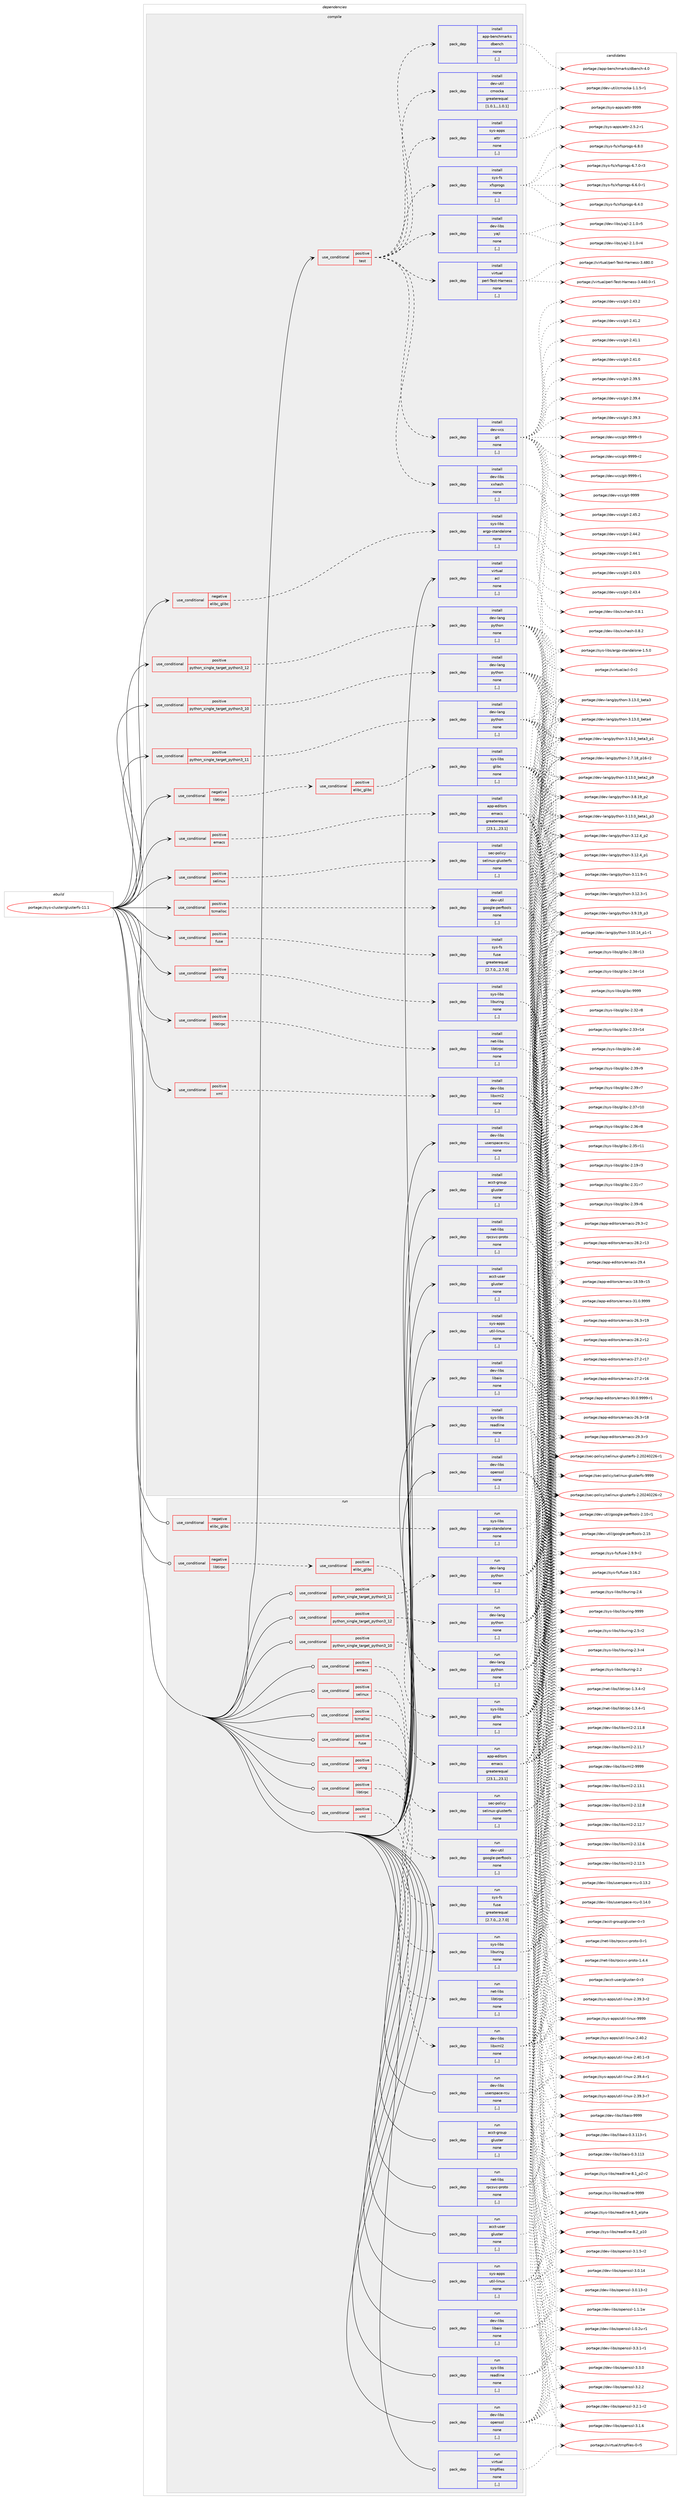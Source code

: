 digraph prolog {

# *************
# Graph options
# *************

newrank=true;
concentrate=true;
compound=true;
graph [rankdir=LR,fontname=Helvetica,fontsize=10,ranksep=1.5];#, ranksep=2.5, nodesep=0.2];
edge  [arrowhead=vee];
node  [fontname=Helvetica,fontsize=10];

# **********
# The ebuild
# **********

subgraph cluster_leftcol {
color=gray;
label=<<i>ebuild</i>>;
id [label="portage://sys-cluster/glusterfs-11.1", color=red, width=4, href="../sys-cluster/glusterfs-11.1.svg"];
}

# ****************
# The dependencies
# ****************

subgraph cluster_midcol {
color=gray;
label=<<i>dependencies</i>>;
subgraph cluster_compile {
fillcolor="#eeeeee";
style=filled;
label=<<i>compile</i>>;
subgraph cond114223 {
dependency430285 [label=<<TABLE BORDER="0" CELLBORDER="1" CELLSPACING="0" CELLPADDING="4"><TR><TD ROWSPAN="3" CELLPADDING="10">use_conditional</TD></TR><TR><TD>negative</TD></TR><TR><TD>elibc_glibc</TD></TR></TABLE>>, shape=none, color=red];
subgraph pack313118 {
dependency430286 [label=<<TABLE BORDER="0" CELLBORDER="1" CELLSPACING="0" CELLPADDING="4" WIDTH="220"><TR><TD ROWSPAN="6" CELLPADDING="30">pack_dep</TD></TR><TR><TD WIDTH="110">install</TD></TR><TR><TD>sys-libs</TD></TR><TR><TD>argp-standalone</TD></TR><TR><TD>none</TD></TR><TR><TD>[,,]</TD></TR></TABLE>>, shape=none, color=blue];
}
dependency430285:e -> dependency430286:w [weight=20,style="dashed",arrowhead="vee"];
}
id:e -> dependency430285:w [weight=20,style="solid",arrowhead="vee"];
subgraph cond114224 {
dependency430287 [label=<<TABLE BORDER="0" CELLBORDER="1" CELLSPACING="0" CELLPADDING="4"><TR><TD ROWSPAN="3" CELLPADDING="10">use_conditional</TD></TR><TR><TD>negative</TD></TR><TR><TD>libtirpc</TD></TR></TABLE>>, shape=none, color=red];
subgraph cond114225 {
dependency430288 [label=<<TABLE BORDER="0" CELLBORDER="1" CELLSPACING="0" CELLPADDING="4"><TR><TD ROWSPAN="3" CELLPADDING="10">use_conditional</TD></TR><TR><TD>positive</TD></TR><TR><TD>elibc_glibc</TD></TR></TABLE>>, shape=none, color=red];
subgraph pack313119 {
dependency430289 [label=<<TABLE BORDER="0" CELLBORDER="1" CELLSPACING="0" CELLPADDING="4" WIDTH="220"><TR><TD ROWSPAN="6" CELLPADDING="30">pack_dep</TD></TR><TR><TD WIDTH="110">install</TD></TR><TR><TD>sys-libs</TD></TR><TR><TD>glibc</TD></TR><TR><TD>none</TD></TR><TR><TD>[,,]</TD></TR></TABLE>>, shape=none, color=blue];
}
dependency430288:e -> dependency430289:w [weight=20,style="dashed",arrowhead="vee"];
}
dependency430287:e -> dependency430288:w [weight=20,style="dashed",arrowhead="vee"];
}
id:e -> dependency430287:w [weight=20,style="solid",arrowhead="vee"];
subgraph cond114226 {
dependency430290 [label=<<TABLE BORDER="0" CELLBORDER="1" CELLSPACING="0" CELLPADDING="4"><TR><TD ROWSPAN="3" CELLPADDING="10">use_conditional</TD></TR><TR><TD>positive</TD></TR><TR><TD>emacs</TD></TR></TABLE>>, shape=none, color=red];
subgraph pack313120 {
dependency430291 [label=<<TABLE BORDER="0" CELLBORDER="1" CELLSPACING="0" CELLPADDING="4" WIDTH="220"><TR><TD ROWSPAN="6" CELLPADDING="30">pack_dep</TD></TR><TR><TD WIDTH="110">install</TD></TR><TR><TD>app-editors</TD></TR><TR><TD>emacs</TD></TR><TR><TD>greaterequal</TD></TR><TR><TD>[23.1,,,23.1]</TD></TR></TABLE>>, shape=none, color=blue];
}
dependency430290:e -> dependency430291:w [weight=20,style="dashed",arrowhead="vee"];
}
id:e -> dependency430290:w [weight=20,style="solid",arrowhead="vee"];
subgraph cond114227 {
dependency430292 [label=<<TABLE BORDER="0" CELLBORDER="1" CELLSPACING="0" CELLPADDING="4"><TR><TD ROWSPAN="3" CELLPADDING="10">use_conditional</TD></TR><TR><TD>positive</TD></TR><TR><TD>fuse</TD></TR></TABLE>>, shape=none, color=red];
subgraph pack313121 {
dependency430293 [label=<<TABLE BORDER="0" CELLBORDER="1" CELLSPACING="0" CELLPADDING="4" WIDTH="220"><TR><TD ROWSPAN="6" CELLPADDING="30">pack_dep</TD></TR><TR><TD WIDTH="110">install</TD></TR><TR><TD>sys-fs</TD></TR><TR><TD>fuse</TD></TR><TR><TD>greaterequal</TD></TR><TR><TD>[2.7.0,,,2.7.0]</TD></TR></TABLE>>, shape=none, color=blue];
}
dependency430292:e -> dependency430293:w [weight=20,style="dashed",arrowhead="vee"];
}
id:e -> dependency430292:w [weight=20,style="solid",arrowhead="vee"];
subgraph cond114228 {
dependency430294 [label=<<TABLE BORDER="0" CELLBORDER="1" CELLSPACING="0" CELLPADDING="4"><TR><TD ROWSPAN="3" CELLPADDING="10">use_conditional</TD></TR><TR><TD>positive</TD></TR><TR><TD>libtirpc</TD></TR></TABLE>>, shape=none, color=red];
subgraph pack313122 {
dependency430295 [label=<<TABLE BORDER="0" CELLBORDER="1" CELLSPACING="0" CELLPADDING="4" WIDTH="220"><TR><TD ROWSPAN="6" CELLPADDING="30">pack_dep</TD></TR><TR><TD WIDTH="110">install</TD></TR><TR><TD>net-libs</TD></TR><TR><TD>libtirpc</TD></TR><TR><TD>none</TD></TR><TR><TD>[,,]</TD></TR></TABLE>>, shape=none, color=blue];
}
dependency430294:e -> dependency430295:w [weight=20,style="dashed",arrowhead="vee"];
}
id:e -> dependency430294:w [weight=20,style="solid",arrowhead="vee"];
subgraph cond114229 {
dependency430296 [label=<<TABLE BORDER="0" CELLBORDER="1" CELLSPACING="0" CELLPADDING="4"><TR><TD ROWSPAN="3" CELLPADDING="10">use_conditional</TD></TR><TR><TD>positive</TD></TR><TR><TD>python_single_target_python3_10</TD></TR></TABLE>>, shape=none, color=red];
subgraph pack313123 {
dependency430297 [label=<<TABLE BORDER="0" CELLBORDER="1" CELLSPACING="0" CELLPADDING="4" WIDTH="220"><TR><TD ROWSPAN="6" CELLPADDING="30">pack_dep</TD></TR><TR><TD WIDTH="110">install</TD></TR><TR><TD>dev-lang</TD></TR><TR><TD>python</TD></TR><TR><TD>none</TD></TR><TR><TD>[,,]</TD></TR></TABLE>>, shape=none, color=blue];
}
dependency430296:e -> dependency430297:w [weight=20,style="dashed",arrowhead="vee"];
}
id:e -> dependency430296:w [weight=20,style="solid",arrowhead="vee"];
subgraph cond114230 {
dependency430298 [label=<<TABLE BORDER="0" CELLBORDER="1" CELLSPACING="0" CELLPADDING="4"><TR><TD ROWSPAN="3" CELLPADDING="10">use_conditional</TD></TR><TR><TD>positive</TD></TR><TR><TD>python_single_target_python3_11</TD></TR></TABLE>>, shape=none, color=red];
subgraph pack313124 {
dependency430299 [label=<<TABLE BORDER="0" CELLBORDER="1" CELLSPACING="0" CELLPADDING="4" WIDTH="220"><TR><TD ROWSPAN="6" CELLPADDING="30">pack_dep</TD></TR><TR><TD WIDTH="110">install</TD></TR><TR><TD>dev-lang</TD></TR><TR><TD>python</TD></TR><TR><TD>none</TD></TR><TR><TD>[,,]</TD></TR></TABLE>>, shape=none, color=blue];
}
dependency430298:e -> dependency430299:w [weight=20,style="dashed",arrowhead="vee"];
}
id:e -> dependency430298:w [weight=20,style="solid",arrowhead="vee"];
subgraph cond114231 {
dependency430300 [label=<<TABLE BORDER="0" CELLBORDER="1" CELLSPACING="0" CELLPADDING="4"><TR><TD ROWSPAN="3" CELLPADDING="10">use_conditional</TD></TR><TR><TD>positive</TD></TR><TR><TD>python_single_target_python3_12</TD></TR></TABLE>>, shape=none, color=red];
subgraph pack313125 {
dependency430301 [label=<<TABLE BORDER="0" CELLBORDER="1" CELLSPACING="0" CELLPADDING="4" WIDTH="220"><TR><TD ROWSPAN="6" CELLPADDING="30">pack_dep</TD></TR><TR><TD WIDTH="110">install</TD></TR><TR><TD>dev-lang</TD></TR><TR><TD>python</TD></TR><TR><TD>none</TD></TR><TR><TD>[,,]</TD></TR></TABLE>>, shape=none, color=blue];
}
dependency430300:e -> dependency430301:w [weight=20,style="dashed",arrowhead="vee"];
}
id:e -> dependency430300:w [weight=20,style="solid",arrowhead="vee"];
subgraph cond114232 {
dependency430302 [label=<<TABLE BORDER="0" CELLBORDER="1" CELLSPACING="0" CELLPADDING="4"><TR><TD ROWSPAN="3" CELLPADDING="10">use_conditional</TD></TR><TR><TD>positive</TD></TR><TR><TD>selinux</TD></TR></TABLE>>, shape=none, color=red];
subgraph pack313126 {
dependency430303 [label=<<TABLE BORDER="0" CELLBORDER="1" CELLSPACING="0" CELLPADDING="4" WIDTH="220"><TR><TD ROWSPAN="6" CELLPADDING="30">pack_dep</TD></TR><TR><TD WIDTH="110">install</TD></TR><TR><TD>sec-policy</TD></TR><TR><TD>selinux-glusterfs</TD></TR><TR><TD>none</TD></TR><TR><TD>[,,]</TD></TR></TABLE>>, shape=none, color=blue];
}
dependency430302:e -> dependency430303:w [weight=20,style="dashed",arrowhead="vee"];
}
id:e -> dependency430302:w [weight=20,style="solid",arrowhead="vee"];
subgraph cond114233 {
dependency430304 [label=<<TABLE BORDER="0" CELLBORDER="1" CELLSPACING="0" CELLPADDING="4"><TR><TD ROWSPAN="3" CELLPADDING="10">use_conditional</TD></TR><TR><TD>positive</TD></TR><TR><TD>tcmalloc</TD></TR></TABLE>>, shape=none, color=red];
subgraph pack313127 {
dependency430305 [label=<<TABLE BORDER="0" CELLBORDER="1" CELLSPACING="0" CELLPADDING="4" WIDTH="220"><TR><TD ROWSPAN="6" CELLPADDING="30">pack_dep</TD></TR><TR><TD WIDTH="110">install</TD></TR><TR><TD>dev-util</TD></TR><TR><TD>google-perftools</TD></TR><TR><TD>none</TD></TR><TR><TD>[,,]</TD></TR></TABLE>>, shape=none, color=blue];
}
dependency430304:e -> dependency430305:w [weight=20,style="dashed",arrowhead="vee"];
}
id:e -> dependency430304:w [weight=20,style="solid",arrowhead="vee"];
subgraph cond114234 {
dependency430306 [label=<<TABLE BORDER="0" CELLBORDER="1" CELLSPACING="0" CELLPADDING="4"><TR><TD ROWSPAN="3" CELLPADDING="10">use_conditional</TD></TR><TR><TD>positive</TD></TR><TR><TD>test</TD></TR></TABLE>>, shape=none, color=red];
subgraph pack313128 {
dependency430307 [label=<<TABLE BORDER="0" CELLBORDER="1" CELLSPACING="0" CELLPADDING="4" WIDTH="220"><TR><TD ROWSPAN="6" CELLPADDING="30">pack_dep</TD></TR><TR><TD WIDTH="110">install</TD></TR><TR><TD>dev-util</TD></TR><TR><TD>cmocka</TD></TR><TR><TD>greaterequal</TD></TR><TR><TD>[1.0.1,,,1.0.1]</TD></TR></TABLE>>, shape=none, color=blue];
}
dependency430306:e -> dependency430307:w [weight=20,style="dashed",arrowhead="vee"];
subgraph pack313129 {
dependency430308 [label=<<TABLE BORDER="0" CELLBORDER="1" CELLSPACING="0" CELLPADDING="4" WIDTH="220"><TR><TD ROWSPAN="6" CELLPADDING="30">pack_dep</TD></TR><TR><TD WIDTH="110">install</TD></TR><TR><TD>app-benchmarks</TD></TR><TR><TD>dbench</TD></TR><TR><TD>none</TD></TR><TR><TD>[,,]</TD></TR></TABLE>>, shape=none, color=blue];
}
dependency430306:e -> dependency430308:w [weight=20,style="dashed",arrowhead="vee"];
subgraph pack313130 {
dependency430309 [label=<<TABLE BORDER="0" CELLBORDER="1" CELLSPACING="0" CELLPADDING="4" WIDTH="220"><TR><TD ROWSPAN="6" CELLPADDING="30">pack_dep</TD></TR><TR><TD WIDTH="110">install</TD></TR><TR><TD>dev-libs</TD></TR><TR><TD>xxhash</TD></TR><TR><TD>none</TD></TR><TR><TD>[,,]</TD></TR></TABLE>>, shape=none, color=blue];
}
dependency430306:e -> dependency430309:w [weight=20,style="dashed",arrowhead="vee"];
subgraph pack313131 {
dependency430310 [label=<<TABLE BORDER="0" CELLBORDER="1" CELLSPACING="0" CELLPADDING="4" WIDTH="220"><TR><TD ROWSPAN="6" CELLPADDING="30">pack_dep</TD></TR><TR><TD WIDTH="110">install</TD></TR><TR><TD>dev-vcs</TD></TR><TR><TD>git</TD></TR><TR><TD>none</TD></TR><TR><TD>[,,]</TD></TR></TABLE>>, shape=none, color=blue];
}
dependency430306:e -> dependency430310:w [weight=20,style="dashed",arrowhead="vee"];
subgraph pack313132 {
dependency430311 [label=<<TABLE BORDER="0" CELLBORDER="1" CELLSPACING="0" CELLPADDING="4" WIDTH="220"><TR><TD ROWSPAN="6" CELLPADDING="30">pack_dep</TD></TR><TR><TD WIDTH="110">install</TD></TR><TR><TD>virtual</TD></TR><TR><TD>perl-Test-Harness</TD></TR><TR><TD>none</TD></TR><TR><TD>[,,]</TD></TR></TABLE>>, shape=none, color=blue];
}
dependency430306:e -> dependency430311:w [weight=20,style="dashed",arrowhead="vee"];
subgraph pack313133 {
dependency430312 [label=<<TABLE BORDER="0" CELLBORDER="1" CELLSPACING="0" CELLPADDING="4" WIDTH="220"><TR><TD ROWSPAN="6" CELLPADDING="30">pack_dep</TD></TR><TR><TD WIDTH="110">install</TD></TR><TR><TD>dev-libs</TD></TR><TR><TD>yajl</TD></TR><TR><TD>none</TD></TR><TR><TD>[,,]</TD></TR></TABLE>>, shape=none, color=blue];
}
dependency430306:e -> dependency430312:w [weight=20,style="dashed",arrowhead="vee"];
subgraph pack313134 {
dependency430313 [label=<<TABLE BORDER="0" CELLBORDER="1" CELLSPACING="0" CELLPADDING="4" WIDTH="220"><TR><TD ROWSPAN="6" CELLPADDING="30">pack_dep</TD></TR><TR><TD WIDTH="110">install</TD></TR><TR><TD>sys-fs</TD></TR><TR><TD>xfsprogs</TD></TR><TR><TD>none</TD></TR><TR><TD>[,,]</TD></TR></TABLE>>, shape=none, color=blue];
}
dependency430306:e -> dependency430313:w [weight=20,style="dashed",arrowhead="vee"];
subgraph pack313135 {
dependency430314 [label=<<TABLE BORDER="0" CELLBORDER="1" CELLSPACING="0" CELLPADDING="4" WIDTH="220"><TR><TD ROWSPAN="6" CELLPADDING="30">pack_dep</TD></TR><TR><TD WIDTH="110">install</TD></TR><TR><TD>sys-apps</TD></TR><TR><TD>attr</TD></TR><TR><TD>none</TD></TR><TR><TD>[,,]</TD></TR></TABLE>>, shape=none, color=blue];
}
dependency430306:e -> dependency430314:w [weight=20,style="dashed",arrowhead="vee"];
}
id:e -> dependency430306:w [weight=20,style="solid",arrowhead="vee"];
subgraph cond114235 {
dependency430315 [label=<<TABLE BORDER="0" CELLBORDER="1" CELLSPACING="0" CELLPADDING="4"><TR><TD ROWSPAN="3" CELLPADDING="10">use_conditional</TD></TR><TR><TD>positive</TD></TR><TR><TD>uring</TD></TR></TABLE>>, shape=none, color=red];
subgraph pack313136 {
dependency430316 [label=<<TABLE BORDER="0" CELLBORDER="1" CELLSPACING="0" CELLPADDING="4" WIDTH="220"><TR><TD ROWSPAN="6" CELLPADDING="30">pack_dep</TD></TR><TR><TD WIDTH="110">install</TD></TR><TR><TD>sys-libs</TD></TR><TR><TD>liburing</TD></TR><TR><TD>none</TD></TR><TR><TD>[,,]</TD></TR></TABLE>>, shape=none, color=blue];
}
dependency430315:e -> dependency430316:w [weight=20,style="dashed",arrowhead="vee"];
}
id:e -> dependency430315:w [weight=20,style="solid",arrowhead="vee"];
subgraph cond114236 {
dependency430317 [label=<<TABLE BORDER="0" CELLBORDER="1" CELLSPACING="0" CELLPADDING="4"><TR><TD ROWSPAN="3" CELLPADDING="10">use_conditional</TD></TR><TR><TD>positive</TD></TR><TR><TD>xml</TD></TR></TABLE>>, shape=none, color=red];
subgraph pack313137 {
dependency430318 [label=<<TABLE BORDER="0" CELLBORDER="1" CELLSPACING="0" CELLPADDING="4" WIDTH="220"><TR><TD ROWSPAN="6" CELLPADDING="30">pack_dep</TD></TR><TR><TD WIDTH="110">install</TD></TR><TR><TD>dev-libs</TD></TR><TR><TD>libxml2</TD></TR><TR><TD>none</TD></TR><TR><TD>[,,]</TD></TR></TABLE>>, shape=none, color=blue];
}
dependency430317:e -> dependency430318:w [weight=20,style="dashed",arrowhead="vee"];
}
id:e -> dependency430317:w [weight=20,style="solid",arrowhead="vee"];
subgraph pack313138 {
dependency430319 [label=<<TABLE BORDER="0" CELLBORDER="1" CELLSPACING="0" CELLPADDING="4" WIDTH="220"><TR><TD ROWSPAN="6" CELLPADDING="30">pack_dep</TD></TR><TR><TD WIDTH="110">install</TD></TR><TR><TD>acct-group</TD></TR><TR><TD>gluster</TD></TR><TR><TD>none</TD></TR><TR><TD>[,,]</TD></TR></TABLE>>, shape=none, color=blue];
}
id:e -> dependency430319:w [weight=20,style="solid",arrowhead="vee"];
subgraph pack313139 {
dependency430320 [label=<<TABLE BORDER="0" CELLBORDER="1" CELLSPACING="0" CELLPADDING="4" WIDTH="220"><TR><TD ROWSPAN="6" CELLPADDING="30">pack_dep</TD></TR><TR><TD WIDTH="110">install</TD></TR><TR><TD>acct-user</TD></TR><TR><TD>gluster</TD></TR><TR><TD>none</TD></TR><TR><TD>[,,]</TD></TR></TABLE>>, shape=none, color=blue];
}
id:e -> dependency430320:w [weight=20,style="solid",arrowhead="vee"];
subgraph pack313140 {
dependency430321 [label=<<TABLE BORDER="0" CELLBORDER="1" CELLSPACING="0" CELLPADDING="4" WIDTH="220"><TR><TD ROWSPAN="6" CELLPADDING="30">pack_dep</TD></TR><TR><TD WIDTH="110">install</TD></TR><TR><TD>dev-libs</TD></TR><TR><TD>libaio</TD></TR><TR><TD>none</TD></TR><TR><TD>[,,]</TD></TR></TABLE>>, shape=none, color=blue];
}
id:e -> dependency430321:w [weight=20,style="solid",arrowhead="vee"];
subgraph pack313141 {
dependency430322 [label=<<TABLE BORDER="0" CELLBORDER="1" CELLSPACING="0" CELLPADDING="4" WIDTH="220"><TR><TD ROWSPAN="6" CELLPADDING="30">pack_dep</TD></TR><TR><TD WIDTH="110">install</TD></TR><TR><TD>dev-libs</TD></TR><TR><TD>openssl</TD></TR><TR><TD>none</TD></TR><TR><TD>[,,]</TD></TR></TABLE>>, shape=none, color=blue];
}
id:e -> dependency430322:w [weight=20,style="solid",arrowhead="vee"];
subgraph pack313142 {
dependency430323 [label=<<TABLE BORDER="0" CELLBORDER="1" CELLSPACING="0" CELLPADDING="4" WIDTH="220"><TR><TD ROWSPAN="6" CELLPADDING="30">pack_dep</TD></TR><TR><TD WIDTH="110">install</TD></TR><TR><TD>dev-libs</TD></TR><TR><TD>userspace-rcu</TD></TR><TR><TD>none</TD></TR><TR><TD>[,,]</TD></TR></TABLE>>, shape=none, color=blue];
}
id:e -> dependency430323:w [weight=20,style="solid",arrowhead="vee"];
subgraph pack313143 {
dependency430324 [label=<<TABLE BORDER="0" CELLBORDER="1" CELLSPACING="0" CELLPADDING="4" WIDTH="220"><TR><TD ROWSPAN="6" CELLPADDING="30">pack_dep</TD></TR><TR><TD WIDTH="110">install</TD></TR><TR><TD>net-libs</TD></TR><TR><TD>rpcsvc-proto</TD></TR><TR><TD>none</TD></TR><TR><TD>[,,]</TD></TR></TABLE>>, shape=none, color=blue];
}
id:e -> dependency430324:w [weight=20,style="solid",arrowhead="vee"];
subgraph pack313144 {
dependency430325 [label=<<TABLE BORDER="0" CELLBORDER="1" CELLSPACING="0" CELLPADDING="4" WIDTH="220"><TR><TD ROWSPAN="6" CELLPADDING="30">pack_dep</TD></TR><TR><TD WIDTH="110">install</TD></TR><TR><TD>sys-apps</TD></TR><TR><TD>util-linux</TD></TR><TR><TD>none</TD></TR><TR><TD>[,,]</TD></TR></TABLE>>, shape=none, color=blue];
}
id:e -> dependency430325:w [weight=20,style="solid",arrowhead="vee"];
subgraph pack313145 {
dependency430326 [label=<<TABLE BORDER="0" CELLBORDER="1" CELLSPACING="0" CELLPADDING="4" WIDTH="220"><TR><TD ROWSPAN="6" CELLPADDING="30">pack_dep</TD></TR><TR><TD WIDTH="110">install</TD></TR><TR><TD>sys-libs</TD></TR><TR><TD>readline</TD></TR><TR><TD>none</TD></TR><TR><TD>[,,]</TD></TR></TABLE>>, shape=none, color=blue];
}
id:e -> dependency430326:w [weight=20,style="solid",arrowhead="vee"];
subgraph pack313146 {
dependency430327 [label=<<TABLE BORDER="0" CELLBORDER="1" CELLSPACING="0" CELLPADDING="4" WIDTH="220"><TR><TD ROWSPAN="6" CELLPADDING="30">pack_dep</TD></TR><TR><TD WIDTH="110">install</TD></TR><TR><TD>virtual</TD></TR><TR><TD>acl</TD></TR><TR><TD>none</TD></TR><TR><TD>[,,]</TD></TR></TABLE>>, shape=none, color=blue];
}
id:e -> dependency430327:w [weight=20,style="solid",arrowhead="vee"];
}
subgraph cluster_compileandrun {
fillcolor="#eeeeee";
style=filled;
label=<<i>compile and run</i>>;
}
subgraph cluster_run {
fillcolor="#eeeeee";
style=filled;
label=<<i>run</i>>;
subgraph cond114237 {
dependency430328 [label=<<TABLE BORDER="0" CELLBORDER="1" CELLSPACING="0" CELLPADDING="4"><TR><TD ROWSPAN="3" CELLPADDING="10">use_conditional</TD></TR><TR><TD>negative</TD></TR><TR><TD>elibc_glibc</TD></TR></TABLE>>, shape=none, color=red];
subgraph pack313147 {
dependency430329 [label=<<TABLE BORDER="0" CELLBORDER="1" CELLSPACING="0" CELLPADDING="4" WIDTH="220"><TR><TD ROWSPAN="6" CELLPADDING="30">pack_dep</TD></TR><TR><TD WIDTH="110">run</TD></TR><TR><TD>sys-libs</TD></TR><TR><TD>argp-standalone</TD></TR><TR><TD>none</TD></TR><TR><TD>[,,]</TD></TR></TABLE>>, shape=none, color=blue];
}
dependency430328:e -> dependency430329:w [weight=20,style="dashed",arrowhead="vee"];
}
id:e -> dependency430328:w [weight=20,style="solid",arrowhead="odot"];
subgraph cond114238 {
dependency430330 [label=<<TABLE BORDER="0" CELLBORDER="1" CELLSPACING="0" CELLPADDING="4"><TR><TD ROWSPAN="3" CELLPADDING="10">use_conditional</TD></TR><TR><TD>negative</TD></TR><TR><TD>libtirpc</TD></TR></TABLE>>, shape=none, color=red];
subgraph cond114239 {
dependency430331 [label=<<TABLE BORDER="0" CELLBORDER="1" CELLSPACING="0" CELLPADDING="4"><TR><TD ROWSPAN="3" CELLPADDING="10">use_conditional</TD></TR><TR><TD>positive</TD></TR><TR><TD>elibc_glibc</TD></TR></TABLE>>, shape=none, color=red];
subgraph pack313148 {
dependency430332 [label=<<TABLE BORDER="0" CELLBORDER="1" CELLSPACING="0" CELLPADDING="4" WIDTH="220"><TR><TD ROWSPAN="6" CELLPADDING="30">pack_dep</TD></TR><TR><TD WIDTH="110">run</TD></TR><TR><TD>sys-libs</TD></TR><TR><TD>glibc</TD></TR><TR><TD>none</TD></TR><TR><TD>[,,]</TD></TR></TABLE>>, shape=none, color=blue];
}
dependency430331:e -> dependency430332:w [weight=20,style="dashed",arrowhead="vee"];
}
dependency430330:e -> dependency430331:w [weight=20,style="dashed",arrowhead="vee"];
}
id:e -> dependency430330:w [weight=20,style="solid",arrowhead="odot"];
subgraph cond114240 {
dependency430333 [label=<<TABLE BORDER="0" CELLBORDER="1" CELLSPACING="0" CELLPADDING="4"><TR><TD ROWSPAN="3" CELLPADDING="10">use_conditional</TD></TR><TR><TD>positive</TD></TR><TR><TD>emacs</TD></TR></TABLE>>, shape=none, color=red];
subgraph pack313149 {
dependency430334 [label=<<TABLE BORDER="0" CELLBORDER="1" CELLSPACING="0" CELLPADDING="4" WIDTH="220"><TR><TD ROWSPAN="6" CELLPADDING="30">pack_dep</TD></TR><TR><TD WIDTH="110">run</TD></TR><TR><TD>app-editors</TD></TR><TR><TD>emacs</TD></TR><TR><TD>greaterequal</TD></TR><TR><TD>[23.1,,,23.1]</TD></TR></TABLE>>, shape=none, color=blue];
}
dependency430333:e -> dependency430334:w [weight=20,style="dashed",arrowhead="vee"];
}
id:e -> dependency430333:w [weight=20,style="solid",arrowhead="odot"];
subgraph cond114241 {
dependency430335 [label=<<TABLE BORDER="0" CELLBORDER="1" CELLSPACING="0" CELLPADDING="4"><TR><TD ROWSPAN="3" CELLPADDING="10">use_conditional</TD></TR><TR><TD>positive</TD></TR><TR><TD>fuse</TD></TR></TABLE>>, shape=none, color=red];
subgraph pack313150 {
dependency430336 [label=<<TABLE BORDER="0" CELLBORDER="1" CELLSPACING="0" CELLPADDING="4" WIDTH="220"><TR><TD ROWSPAN="6" CELLPADDING="30">pack_dep</TD></TR><TR><TD WIDTH="110">run</TD></TR><TR><TD>sys-fs</TD></TR><TR><TD>fuse</TD></TR><TR><TD>greaterequal</TD></TR><TR><TD>[2.7.0,,,2.7.0]</TD></TR></TABLE>>, shape=none, color=blue];
}
dependency430335:e -> dependency430336:w [weight=20,style="dashed",arrowhead="vee"];
}
id:e -> dependency430335:w [weight=20,style="solid",arrowhead="odot"];
subgraph cond114242 {
dependency430337 [label=<<TABLE BORDER="0" CELLBORDER="1" CELLSPACING="0" CELLPADDING="4"><TR><TD ROWSPAN="3" CELLPADDING="10">use_conditional</TD></TR><TR><TD>positive</TD></TR><TR><TD>libtirpc</TD></TR></TABLE>>, shape=none, color=red];
subgraph pack313151 {
dependency430338 [label=<<TABLE BORDER="0" CELLBORDER="1" CELLSPACING="0" CELLPADDING="4" WIDTH="220"><TR><TD ROWSPAN="6" CELLPADDING="30">pack_dep</TD></TR><TR><TD WIDTH="110">run</TD></TR><TR><TD>net-libs</TD></TR><TR><TD>libtirpc</TD></TR><TR><TD>none</TD></TR><TR><TD>[,,]</TD></TR></TABLE>>, shape=none, color=blue];
}
dependency430337:e -> dependency430338:w [weight=20,style="dashed",arrowhead="vee"];
}
id:e -> dependency430337:w [weight=20,style="solid",arrowhead="odot"];
subgraph cond114243 {
dependency430339 [label=<<TABLE BORDER="0" CELLBORDER="1" CELLSPACING="0" CELLPADDING="4"><TR><TD ROWSPAN="3" CELLPADDING="10">use_conditional</TD></TR><TR><TD>positive</TD></TR><TR><TD>python_single_target_python3_10</TD></TR></TABLE>>, shape=none, color=red];
subgraph pack313152 {
dependency430340 [label=<<TABLE BORDER="0" CELLBORDER="1" CELLSPACING="0" CELLPADDING="4" WIDTH="220"><TR><TD ROWSPAN="6" CELLPADDING="30">pack_dep</TD></TR><TR><TD WIDTH="110">run</TD></TR><TR><TD>dev-lang</TD></TR><TR><TD>python</TD></TR><TR><TD>none</TD></TR><TR><TD>[,,]</TD></TR></TABLE>>, shape=none, color=blue];
}
dependency430339:e -> dependency430340:w [weight=20,style="dashed",arrowhead="vee"];
}
id:e -> dependency430339:w [weight=20,style="solid",arrowhead="odot"];
subgraph cond114244 {
dependency430341 [label=<<TABLE BORDER="0" CELLBORDER="1" CELLSPACING="0" CELLPADDING="4"><TR><TD ROWSPAN="3" CELLPADDING="10">use_conditional</TD></TR><TR><TD>positive</TD></TR><TR><TD>python_single_target_python3_11</TD></TR></TABLE>>, shape=none, color=red];
subgraph pack313153 {
dependency430342 [label=<<TABLE BORDER="0" CELLBORDER="1" CELLSPACING="0" CELLPADDING="4" WIDTH="220"><TR><TD ROWSPAN="6" CELLPADDING="30">pack_dep</TD></TR><TR><TD WIDTH="110">run</TD></TR><TR><TD>dev-lang</TD></TR><TR><TD>python</TD></TR><TR><TD>none</TD></TR><TR><TD>[,,]</TD></TR></TABLE>>, shape=none, color=blue];
}
dependency430341:e -> dependency430342:w [weight=20,style="dashed",arrowhead="vee"];
}
id:e -> dependency430341:w [weight=20,style="solid",arrowhead="odot"];
subgraph cond114245 {
dependency430343 [label=<<TABLE BORDER="0" CELLBORDER="1" CELLSPACING="0" CELLPADDING="4"><TR><TD ROWSPAN="3" CELLPADDING="10">use_conditional</TD></TR><TR><TD>positive</TD></TR><TR><TD>python_single_target_python3_12</TD></TR></TABLE>>, shape=none, color=red];
subgraph pack313154 {
dependency430344 [label=<<TABLE BORDER="0" CELLBORDER="1" CELLSPACING="0" CELLPADDING="4" WIDTH="220"><TR><TD ROWSPAN="6" CELLPADDING="30">pack_dep</TD></TR><TR><TD WIDTH="110">run</TD></TR><TR><TD>dev-lang</TD></TR><TR><TD>python</TD></TR><TR><TD>none</TD></TR><TR><TD>[,,]</TD></TR></TABLE>>, shape=none, color=blue];
}
dependency430343:e -> dependency430344:w [weight=20,style="dashed",arrowhead="vee"];
}
id:e -> dependency430343:w [weight=20,style="solid",arrowhead="odot"];
subgraph cond114246 {
dependency430345 [label=<<TABLE BORDER="0" CELLBORDER="1" CELLSPACING="0" CELLPADDING="4"><TR><TD ROWSPAN="3" CELLPADDING="10">use_conditional</TD></TR><TR><TD>positive</TD></TR><TR><TD>selinux</TD></TR></TABLE>>, shape=none, color=red];
subgraph pack313155 {
dependency430346 [label=<<TABLE BORDER="0" CELLBORDER="1" CELLSPACING="0" CELLPADDING="4" WIDTH="220"><TR><TD ROWSPAN="6" CELLPADDING="30">pack_dep</TD></TR><TR><TD WIDTH="110">run</TD></TR><TR><TD>sec-policy</TD></TR><TR><TD>selinux-glusterfs</TD></TR><TR><TD>none</TD></TR><TR><TD>[,,]</TD></TR></TABLE>>, shape=none, color=blue];
}
dependency430345:e -> dependency430346:w [weight=20,style="dashed",arrowhead="vee"];
}
id:e -> dependency430345:w [weight=20,style="solid",arrowhead="odot"];
subgraph cond114247 {
dependency430347 [label=<<TABLE BORDER="0" CELLBORDER="1" CELLSPACING="0" CELLPADDING="4"><TR><TD ROWSPAN="3" CELLPADDING="10">use_conditional</TD></TR><TR><TD>positive</TD></TR><TR><TD>tcmalloc</TD></TR></TABLE>>, shape=none, color=red];
subgraph pack313156 {
dependency430348 [label=<<TABLE BORDER="0" CELLBORDER="1" CELLSPACING="0" CELLPADDING="4" WIDTH="220"><TR><TD ROWSPAN="6" CELLPADDING="30">pack_dep</TD></TR><TR><TD WIDTH="110">run</TD></TR><TR><TD>dev-util</TD></TR><TR><TD>google-perftools</TD></TR><TR><TD>none</TD></TR><TR><TD>[,,]</TD></TR></TABLE>>, shape=none, color=blue];
}
dependency430347:e -> dependency430348:w [weight=20,style="dashed",arrowhead="vee"];
}
id:e -> dependency430347:w [weight=20,style="solid",arrowhead="odot"];
subgraph cond114248 {
dependency430349 [label=<<TABLE BORDER="0" CELLBORDER="1" CELLSPACING="0" CELLPADDING="4"><TR><TD ROWSPAN="3" CELLPADDING="10">use_conditional</TD></TR><TR><TD>positive</TD></TR><TR><TD>uring</TD></TR></TABLE>>, shape=none, color=red];
subgraph pack313157 {
dependency430350 [label=<<TABLE BORDER="0" CELLBORDER="1" CELLSPACING="0" CELLPADDING="4" WIDTH="220"><TR><TD ROWSPAN="6" CELLPADDING="30">pack_dep</TD></TR><TR><TD WIDTH="110">run</TD></TR><TR><TD>sys-libs</TD></TR><TR><TD>liburing</TD></TR><TR><TD>none</TD></TR><TR><TD>[,,]</TD></TR></TABLE>>, shape=none, color=blue];
}
dependency430349:e -> dependency430350:w [weight=20,style="dashed",arrowhead="vee"];
}
id:e -> dependency430349:w [weight=20,style="solid",arrowhead="odot"];
subgraph cond114249 {
dependency430351 [label=<<TABLE BORDER="0" CELLBORDER="1" CELLSPACING="0" CELLPADDING="4"><TR><TD ROWSPAN="3" CELLPADDING="10">use_conditional</TD></TR><TR><TD>positive</TD></TR><TR><TD>xml</TD></TR></TABLE>>, shape=none, color=red];
subgraph pack313158 {
dependency430352 [label=<<TABLE BORDER="0" CELLBORDER="1" CELLSPACING="0" CELLPADDING="4" WIDTH="220"><TR><TD ROWSPAN="6" CELLPADDING="30">pack_dep</TD></TR><TR><TD WIDTH="110">run</TD></TR><TR><TD>dev-libs</TD></TR><TR><TD>libxml2</TD></TR><TR><TD>none</TD></TR><TR><TD>[,,]</TD></TR></TABLE>>, shape=none, color=blue];
}
dependency430351:e -> dependency430352:w [weight=20,style="dashed",arrowhead="vee"];
}
id:e -> dependency430351:w [weight=20,style="solid",arrowhead="odot"];
subgraph pack313159 {
dependency430353 [label=<<TABLE BORDER="0" CELLBORDER="1" CELLSPACING="0" CELLPADDING="4" WIDTH="220"><TR><TD ROWSPAN="6" CELLPADDING="30">pack_dep</TD></TR><TR><TD WIDTH="110">run</TD></TR><TR><TD>acct-group</TD></TR><TR><TD>gluster</TD></TR><TR><TD>none</TD></TR><TR><TD>[,,]</TD></TR></TABLE>>, shape=none, color=blue];
}
id:e -> dependency430353:w [weight=20,style="solid",arrowhead="odot"];
subgraph pack313160 {
dependency430354 [label=<<TABLE BORDER="0" CELLBORDER="1" CELLSPACING="0" CELLPADDING="4" WIDTH="220"><TR><TD ROWSPAN="6" CELLPADDING="30">pack_dep</TD></TR><TR><TD WIDTH="110">run</TD></TR><TR><TD>acct-user</TD></TR><TR><TD>gluster</TD></TR><TR><TD>none</TD></TR><TR><TD>[,,]</TD></TR></TABLE>>, shape=none, color=blue];
}
id:e -> dependency430354:w [weight=20,style="solid",arrowhead="odot"];
subgraph pack313161 {
dependency430355 [label=<<TABLE BORDER="0" CELLBORDER="1" CELLSPACING="0" CELLPADDING="4" WIDTH="220"><TR><TD ROWSPAN="6" CELLPADDING="30">pack_dep</TD></TR><TR><TD WIDTH="110">run</TD></TR><TR><TD>dev-libs</TD></TR><TR><TD>libaio</TD></TR><TR><TD>none</TD></TR><TR><TD>[,,]</TD></TR></TABLE>>, shape=none, color=blue];
}
id:e -> dependency430355:w [weight=20,style="solid",arrowhead="odot"];
subgraph pack313162 {
dependency430356 [label=<<TABLE BORDER="0" CELLBORDER="1" CELLSPACING="0" CELLPADDING="4" WIDTH="220"><TR><TD ROWSPAN="6" CELLPADDING="30">pack_dep</TD></TR><TR><TD WIDTH="110">run</TD></TR><TR><TD>dev-libs</TD></TR><TR><TD>openssl</TD></TR><TR><TD>none</TD></TR><TR><TD>[,,]</TD></TR></TABLE>>, shape=none, color=blue];
}
id:e -> dependency430356:w [weight=20,style="solid",arrowhead="odot"];
subgraph pack313163 {
dependency430357 [label=<<TABLE BORDER="0" CELLBORDER="1" CELLSPACING="0" CELLPADDING="4" WIDTH="220"><TR><TD ROWSPAN="6" CELLPADDING="30">pack_dep</TD></TR><TR><TD WIDTH="110">run</TD></TR><TR><TD>dev-libs</TD></TR><TR><TD>userspace-rcu</TD></TR><TR><TD>none</TD></TR><TR><TD>[,,]</TD></TR></TABLE>>, shape=none, color=blue];
}
id:e -> dependency430357:w [weight=20,style="solid",arrowhead="odot"];
subgraph pack313164 {
dependency430358 [label=<<TABLE BORDER="0" CELLBORDER="1" CELLSPACING="0" CELLPADDING="4" WIDTH="220"><TR><TD ROWSPAN="6" CELLPADDING="30">pack_dep</TD></TR><TR><TD WIDTH="110">run</TD></TR><TR><TD>net-libs</TD></TR><TR><TD>rpcsvc-proto</TD></TR><TR><TD>none</TD></TR><TR><TD>[,,]</TD></TR></TABLE>>, shape=none, color=blue];
}
id:e -> dependency430358:w [weight=20,style="solid",arrowhead="odot"];
subgraph pack313165 {
dependency430359 [label=<<TABLE BORDER="0" CELLBORDER="1" CELLSPACING="0" CELLPADDING="4" WIDTH="220"><TR><TD ROWSPAN="6" CELLPADDING="30">pack_dep</TD></TR><TR><TD WIDTH="110">run</TD></TR><TR><TD>sys-apps</TD></TR><TR><TD>util-linux</TD></TR><TR><TD>none</TD></TR><TR><TD>[,,]</TD></TR></TABLE>>, shape=none, color=blue];
}
id:e -> dependency430359:w [weight=20,style="solid",arrowhead="odot"];
subgraph pack313166 {
dependency430360 [label=<<TABLE BORDER="0" CELLBORDER="1" CELLSPACING="0" CELLPADDING="4" WIDTH="220"><TR><TD ROWSPAN="6" CELLPADDING="30">pack_dep</TD></TR><TR><TD WIDTH="110">run</TD></TR><TR><TD>sys-libs</TD></TR><TR><TD>readline</TD></TR><TR><TD>none</TD></TR><TR><TD>[,,]</TD></TR></TABLE>>, shape=none, color=blue];
}
id:e -> dependency430360:w [weight=20,style="solid",arrowhead="odot"];
subgraph pack313167 {
dependency430361 [label=<<TABLE BORDER="0" CELLBORDER="1" CELLSPACING="0" CELLPADDING="4" WIDTH="220"><TR><TD ROWSPAN="6" CELLPADDING="30">pack_dep</TD></TR><TR><TD WIDTH="110">run</TD></TR><TR><TD>virtual</TD></TR><TR><TD>tmpfiles</TD></TR><TR><TD>none</TD></TR><TR><TD>[,,]</TD></TR></TABLE>>, shape=none, color=blue];
}
id:e -> dependency430361:w [weight=20,style="solid",arrowhead="odot"];
}
}

# **************
# The candidates
# **************

subgraph cluster_choices {
rank=same;
color=gray;
label=<<i>candidates</i>>;

subgraph choice313118 {
color=black;
nodesep=1;
choice11512111545108105981154797114103112451151169711010097108111110101454946534648 [label="portage://sys-libs/argp-standalone-1.5.0", color=red, width=4,href="../sys-libs/argp-standalone-1.5.0.svg"];
dependency430286:e -> choice11512111545108105981154797114103112451151169711010097108111110101454946534648:w [style=dotted,weight="100"];
}
subgraph choice313119 {
color=black;
nodesep=1;
choice11512111545108105981154710310810598994557575757 [label="portage://sys-libs/glibc-9999", color=red, width=4,href="../sys-libs/glibc-9999.svg"];
choice11512111545108105981154710310810598994550465248 [label="portage://sys-libs/glibc-2.40", color=red, width=4,href="../sys-libs/glibc-2.40.svg"];
choice115121115451081059811547103108105989945504651574511457 [label="portage://sys-libs/glibc-2.39-r9", color=red, width=4,href="../sys-libs/glibc-2.39-r9.svg"];
choice115121115451081059811547103108105989945504651574511455 [label="portage://sys-libs/glibc-2.39-r7", color=red, width=4,href="../sys-libs/glibc-2.39-r7.svg"];
choice115121115451081059811547103108105989945504651574511454 [label="portage://sys-libs/glibc-2.39-r6", color=red, width=4,href="../sys-libs/glibc-2.39-r6.svg"];
choice11512111545108105981154710310810598994550465156451144951 [label="portage://sys-libs/glibc-2.38-r13", color=red, width=4,href="../sys-libs/glibc-2.38-r13.svg"];
choice11512111545108105981154710310810598994550465155451144948 [label="portage://sys-libs/glibc-2.37-r10", color=red, width=4,href="../sys-libs/glibc-2.37-r10.svg"];
choice115121115451081059811547103108105989945504651544511456 [label="portage://sys-libs/glibc-2.36-r8", color=red, width=4,href="../sys-libs/glibc-2.36-r8.svg"];
choice11512111545108105981154710310810598994550465153451144949 [label="portage://sys-libs/glibc-2.35-r11", color=red, width=4,href="../sys-libs/glibc-2.35-r11.svg"];
choice11512111545108105981154710310810598994550465152451144952 [label="portage://sys-libs/glibc-2.34-r14", color=red, width=4,href="../sys-libs/glibc-2.34-r14.svg"];
choice11512111545108105981154710310810598994550465151451144952 [label="portage://sys-libs/glibc-2.33-r14", color=red, width=4,href="../sys-libs/glibc-2.33-r14.svg"];
choice115121115451081059811547103108105989945504651504511456 [label="portage://sys-libs/glibc-2.32-r8", color=red, width=4,href="../sys-libs/glibc-2.32-r8.svg"];
choice115121115451081059811547103108105989945504651494511455 [label="portage://sys-libs/glibc-2.31-r7", color=red, width=4,href="../sys-libs/glibc-2.31-r7.svg"];
choice115121115451081059811547103108105989945504649574511451 [label="portage://sys-libs/glibc-2.19-r3", color=red, width=4,href="../sys-libs/glibc-2.19-r3.svg"];
dependency430289:e -> choice11512111545108105981154710310810598994557575757:w [style=dotted,weight="100"];
dependency430289:e -> choice11512111545108105981154710310810598994550465248:w [style=dotted,weight="100"];
dependency430289:e -> choice115121115451081059811547103108105989945504651574511457:w [style=dotted,weight="100"];
dependency430289:e -> choice115121115451081059811547103108105989945504651574511455:w [style=dotted,weight="100"];
dependency430289:e -> choice115121115451081059811547103108105989945504651574511454:w [style=dotted,weight="100"];
dependency430289:e -> choice11512111545108105981154710310810598994550465156451144951:w [style=dotted,weight="100"];
dependency430289:e -> choice11512111545108105981154710310810598994550465155451144948:w [style=dotted,weight="100"];
dependency430289:e -> choice115121115451081059811547103108105989945504651544511456:w [style=dotted,weight="100"];
dependency430289:e -> choice11512111545108105981154710310810598994550465153451144949:w [style=dotted,weight="100"];
dependency430289:e -> choice11512111545108105981154710310810598994550465152451144952:w [style=dotted,weight="100"];
dependency430289:e -> choice11512111545108105981154710310810598994550465151451144952:w [style=dotted,weight="100"];
dependency430289:e -> choice115121115451081059811547103108105989945504651504511456:w [style=dotted,weight="100"];
dependency430289:e -> choice115121115451081059811547103108105989945504651494511455:w [style=dotted,weight="100"];
dependency430289:e -> choice115121115451081059811547103108105989945504649574511451:w [style=dotted,weight="100"];
}
subgraph choice313120 {
color=black;
nodesep=1;
choice971121124510110010511611111411547101109979911545514946484657575757 [label="portage://app-editors/emacs-31.0.9999", color=red, width=4,href="../app-editors/emacs-31.0.9999.svg"];
choice9711211245101100105116111114115471011099799115455148464846575757574511449 [label="portage://app-editors/emacs-30.0.9999-r1", color=red, width=4,href="../app-editors/emacs-30.0.9999-r1.svg"];
choice97112112451011001051161111141154710110997991154550574652 [label="portage://app-editors/emacs-29.4", color=red, width=4,href="../app-editors/emacs-29.4.svg"];
choice971121124510110010511611111411547101109979911545505746514511451 [label="portage://app-editors/emacs-29.3-r3", color=red, width=4,href="../app-editors/emacs-29.3-r3.svg"];
choice971121124510110010511611111411547101109979911545505746514511450 [label="portage://app-editors/emacs-29.3-r2", color=red, width=4,href="../app-editors/emacs-29.3-r2.svg"];
choice97112112451011001051161111141154710110997991154550564650451144951 [label="portage://app-editors/emacs-28.2-r13", color=red, width=4,href="../app-editors/emacs-28.2-r13.svg"];
choice97112112451011001051161111141154710110997991154550564650451144950 [label="portage://app-editors/emacs-28.2-r12", color=red, width=4,href="../app-editors/emacs-28.2-r12.svg"];
choice97112112451011001051161111141154710110997991154550554650451144955 [label="portage://app-editors/emacs-27.2-r17", color=red, width=4,href="../app-editors/emacs-27.2-r17.svg"];
choice97112112451011001051161111141154710110997991154550554650451144954 [label="portage://app-editors/emacs-27.2-r16", color=red, width=4,href="../app-editors/emacs-27.2-r16.svg"];
choice97112112451011001051161111141154710110997991154550544651451144957 [label="portage://app-editors/emacs-26.3-r19", color=red, width=4,href="../app-editors/emacs-26.3-r19.svg"];
choice97112112451011001051161111141154710110997991154550544651451144956 [label="portage://app-editors/emacs-26.3-r18", color=red, width=4,href="../app-editors/emacs-26.3-r18.svg"];
choice9711211245101100105116111114115471011099799115454956465357451144953 [label="portage://app-editors/emacs-18.59-r15", color=red, width=4,href="../app-editors/emacs-18.59-r15.svg"];
dependency430291:e -> choice971121124510110010511611111411547101109979911545514946484657575757:w [style=dotted,weight="100"];
dependency430291:e -> choice9711211245101100105116111114115471011099799115455148464846575757574511449:w [style=dotted,weight="100"];
dependency430291:e -> choice97112112451011001051161111141154710110997991154550574652:w [style=dotted,weight="100"];
dependency430291:e -> choice971121124510110010511611111411547101109979911545505746514511451:w [style=dotted,weight="100"];
dependency430291:e -> choice971121124510110010511611111411547101109979911545505746514511450:w [style=dotted,weight="100"];
dependency430291:e -> choice97112112451011001051161111141154710110997991154550564650451144951:w [style=dotted,weight="100"];
dependency430291:e -> choice97112112451011001051161111141154710110997991154550564650451144950:w [style=dotted,weight="100"];
dependency430291:e -> choice97112112451011001051161111141154710110997991154550554650451144955:w [style=dotted,weight="100"];
dependency430291:e -> choice97112112451011001051161111141154710110997991154550554650451144954:w [style=dotted,weight="100"];
dependency430291:e -> choice97112112451011001051161111141154710110997991154550544651451144957:w [style=dotted,weight="100"];
dependency430291:e -> choice97112112451011001051161111141154710110997991154550544651451144956:w [style=dotted,weight="100"];
dependency430291:e -> choice9711211245101100105116111114115471011099799115454956465357451144953:w [style=dotted,weight="100"];
}
subgraph choice313121 {
color=black;
nodesep=1;
choice115121115451021154710211711510145514649544650 [label="portage://sys-fs/fuse-3.16.2", color=red, width=4,href="../sys-fs/fuse-3.16.2.svg"];
choice11512111545102115471021171151014550465746574511450 [label="portage://sys-fs/fuse-2.9.9-r2", color=red, width=4,href="../sys-fs/fuse-2.9.9-r2.svg"];
dependency430293:e -> choice115121115451021154710211711510145514649544650:w [style=dotted,weight="100"];
dependency430293:e -> choice11512111545102115471021171151014550465746574511450:w [style=dotted,weight="100"];
}
subgraph choice313122 {
color=black;
nodesep=1;
choice11010111645108105981154710810598116105114112994549465146524511450 [label="portage://net-libs/libtirpc-1.3.4-r2", color=red, width=4,href="../net-libs/libtirpc-1.3.4-r2.svg"];
choice11010111645108105981154710810598116105114112994549465146524511449 [label="portage://net-libs/libtirpc-1.3.4-r1", color=red, width=4,href="../net-libs/libtirpc-1.3.4-r1.svg"];
dependency430295:e -> choice11010111645108105981154710810598116105114112994549465146524511450:w [style=dotted,weight="100"];
dependency430295:e -> choice11010111645108105981154710810598116105114112994549465146524511449:w [style=dotted,weight="100"];
}
subgraph choice313123 {
color=black;
nodesep=1;
choice1001011184510897110103471121211161041111104551464951464895981011169752 [label="portage://dev-lang/python-3.13.0_beta4", color=red, width=4,href="../dev-lang/python-3.13.0_beta4.svg"];
choice10010111845108971101034711212111610411111045514649514648959810111697519511249 [label="portage://dev-lang/python-3.13.0_beta3_p1", color=red, width=4,href="../dev-lang/python-3.13.0_beta3_p1.svg"];
choice1001011184510897110103471121211161041111104551464951464895981011169751 [label="portage://dev-lang/python-3.13.0_beta3", color=red, width=4,href="../dev-lang/python-3.13.0_beta3.svg"];
choice10010111845108971101034711212111610411111045514649514648959810111697509511257 [label="portage://dev-lang/python-3.13.0_beta2_p9", color=red, width=4,href="../dev-lang/python-3.13.0_beta2_p9.svg"];
choice10010111845108971101034711212111610411111045514649514648959810111697499511251 [label="portage://dev-lang/python-3.13.0_beta1_p3", color=red, width=4,href="../dev-lang/python-3.13.0_beta1_p3.svg"];
choice100101118451089711010347112121116104111110455146495046529511250 [label="portage://dev-lang/python-3.12.4_p2", color=red, width=4,href="../dev-lang/python-3.12.4_p2.svg"];
choice100101118451089711010347112121116104111110455146495046529511249 [label="portage://dev-lang/python-3.12.4_p1", color=red, width=4,href="../dev-lang/python-3.12.4_p1.svg"];
choice100101118451089711010347112121116104111110455146495046514511449 [label="portage://dev-lang/python-3.12.3-r1", color=red, width=4,href="../dev-lang/python-3.12.3-r1.svg"];
choice100101118451089711010347112121116104111110455146494946574511449 [label="portage://dev-lang/python-3.11.9-r1", color=red, width=4,href="../dev-lang/python-3.11.9-r1.svg"];
choice100101118451089711010347112121116104111110455146494846495295112494511449 [label="portage://dev-lang/python-3.10.14_p1-r1", color=red, width=4,href="../dev-lang/python-3.10.14_p1-r1.svg"];
choice100101118451089711010347112121116104111110455146574649579511251 [label="portage://dev-lang/python-3.9.19_p3", color=red, width=4,href="../dev-lang/python-3.9.19_p3.svg"];
choice100101118451089711010347112121116104111110455146564649579511250 [label="portage://dev-lang/python-3.8.19_p2", color=red, width=4,href="../dev-lang/python-3.8.19_p2.svg"];
choice100101118451089711010347112121116104111110455046554649569511249544511450 [label="portage://dev-lang/python-2.7.18_p16-r2", color=red, width=4,href="../dev-lang/python-2.7.18_p16-r2.svg"];
dependency430297:e -> choice1001011184510897110103471121211161041111104551464951464895981011169752:w [style=dotted,weight="100"];
dependency430297:e -> choice10010111845108971101034711212111610411111045514649514648959810111697519511249:w [style=dotted,weight="100"];
dependency430297:e -> choice1001011184510897110103471121211161041111104551464951464895981011169751:w [style=dotted,weight="100"];
dependency430297:e -> choice10010111845108971101034711212111610411111045514649514648959810111697509511257:w [style=dotted,weight="100"];
dependency430297:e -> choice10010111845108971101034711212111610411111045514649514648959810111697499511251:w [style=dotted,weight="100"];
dependency430297:e -> choice100101118451089711010347112121116104111110455146495046529511250:w [style=dotted,weight="100"];
dependency430297:e -> choice100101118451089711010347112121116104111110455146495046529511249:w [style=dotted,weight="100"];
dependency430297:e -> choice100101118451089711010347112121116104111110455146495046514511449:w [style=dotted,weight="100"];
dependency430297:e -> choice100101118451089711010347112121116104111110455146494946574511449:w [style=dotted,weight="100"];
dependency430297:e -> choice100101118451089711010347112121116104111110455146494846495295112494511449:w [style=dotted,weight="100"];
dependency430297:e -> choice100101118451089711010347112121116104111110455146574649579511251:w [style=dotted,weight="100"];
dependency430297:e -> choice100101118451089711010347112121116104111110455146564649579511250:w [style=dotted,weight="100"];
dependency430297:e -> choice100101118451089711010347112121116104111110455046554649569511249544511450:w [style=dotted,weight="100"];
}
subgraph choice313124 {
color=black;
nodesep=1;
choice1001011184510897110103471121211161041111104551464951464895981011169752 [label="portage://dev-lang/python-3.13.0_beta4", color=red, width=4,href="../dev-lang/python-3.13.0_beta4.svg"];
choice10010111845108971101034711212111610411111045514649514648959810111697519511249 [label="portage://dev-lang/python-3.13.0_beta3_p1", color=red, width=4,href="../dev-lang/python-3.13.0_beta3_p1.svg"];
choice1001011184510897110103471121211161041111104551464951464895981011169751 [label="portage://dev-lang/python-3.13.0_beta3", color=red, width=4,href="../dev-lang/python-3.13.0_beta3.svg"];
choice10010111845108971101034711212111610411111045514649514648959810111697509511257 [label="portage://dev-lang/python-3.13.0_beta2_p9", color=red, width=4,href="../dev-lang/python-3.13.0_beta2_p9.svg"];
choice10010111845108971101034711212111610411111045514649514648959810111697499511251 [label="portage://dev-lang/python-3.13.0_beta1_p3", color=red, width=4,href="../dev-lang/python-3.13.0_beta1_p3.svg"];
choice100101118451089711010347112121116104111110455146495046529511250 [label="portage://dev-lang/python-3.12.4_p2", color=red, width=4,href="../dev-lang/python-3.12.4_p2.svg"];
choice100101118451089711010347112121116104111110455146495046529511249 [label="portage://dev-lang/python-3.12.4_p1", color=red, width=4,href="../dev-lang/python-3.12.4_p1.svg"];
choice100101118451089711010347112121116104111110455146495046514511449 [label="portage://dev-lang/python-3.12.3-r1", color=red, width=4,href="../dev-lang/python-3.12.3-r1.svg"];
choice100101118451089711010347112121116104111110455146494946574511449 [label="portage://dev-lang/python-3.11.9-r1", color=red, width=4,href="../dev-lang/python-3.11.9-r1.svg"];
choice100101118451089711010347112121116104111110455146494846495295112494511449 [label="portage://dev-lang/python-3.10.14_p1-r1", color=red, width=4,href="../dev-lang/python-3.10.14_p1-r1.svg"];
choice100101118451089711010347112121116104111110455146574649579511251 [label="portage://dev-lang/python-3.9.19_p3", color=red, width=4,href="../dev-lang/python-3.9.19_p3.svg"];
choice100101118451089711010347112121116104111110455146564649579511250 [label="portage://dev-lang/python-3.8.19_p2", color=red, width=4,href="../dev-lang/python-3.8.19_p2.svg"];
choice100101118451089711010347112121116104111110455046554649569511249544511450 [label="portage://dev-lang/python-2.7.18_p16-r2", color=red, width=4,href="../dev-lang/python-2.7.18_p16-r2.svg"];
dependency430299:e -> choice1001011184510897110103471121211161041111104551464951464895981011169752:w [style=dotted,weight="100"];
dependency430299:e -> choice10010111845108971101034711212111610411111045514649514648959810111697519511249:w [style=dotted,weight="100"];
dependency430299:e -> choice1001011184510897110103471121211161041111104551464951464895981011169751:w [style=dotted,weight="100"];
dependency430299:e -> choice10010111845108971101034711212111610411111045514649514648959810111697509511257:w [style=dotted,weight="100"];
dependency430299:e -> choice10010111845108971101034711212111610411111045514649514648959810111697499511251:w [style=dotted,weight="100"];
dependency430299:e -> choice100101118451089711010347112121116104111110455146495046529511250:w [style=dotted,weight="100"];
dependency430299:e -> choice100101118451089711010347112121116104111110455146495046529511249:w [style=dotted,weight="100"];
dependency430299:e -> choice100101118451089711010347112121116104111110455146495046514511449:w [style=dotted,weight="100"];
dependency430299:e -> choice100101118451089711010347112121116104111110455146494946574511449:w [style=dotted,weight="100"];
dependency430299:e -> choice100101118451089711010347112121116104111110455146494846495295112494511449:w [style=dotted,weight="100"];
dependency430299:e -> choice100101118451089711010347112121116104111110455146574649579511251:w [style=dotted,weight="100"];
dependency430299:e -> choice100101118451089711010347112121116104111110455146564649579511250:w [style=dotted,weight="100"];
dependency430299:e -> choice100101118451089711010347112121116104111110455046554649569511249544511450:w [style=dotted,weight="100"];
}
subgraph choice313125 {
color=black;
nodesep=1;
choice1001011184510897110103471121211161041111104551464951464895981011169752 [label="portage://dev-lang/python-3.13.0_beta4", color=red, width=4,href="../dev-lang/python-3.13.0_beta4.svg"];
choice10010111845108971101034711212111610411111045514649514648959810111697519511249 [label="portage://dev-lang/python-3.13.0_beta3_p1", color=red, width=4,href="../dev-lang/python-3.13.0_beta3_p1.svg"];
choice1001011184510897110103471121211161041111104551464951464895981011169751 [label="portage://dev-lang/python-3.13.0_beta3", color=red, width=4,href="../dev-lang/python-3.13.0_beta3.svg"];
choice10010111845108971101034711212111610411111045514649514648959810111697509511257 [label="portage://dev-lang/python-3.13.0_beta2_p9", color=red, width=4,href="../dev-lang/python-3.13.0_beta2_p9.svg"];
choice10010111845108971101034711212111610411111045514649514648959810111697499511251 [label="portage://dev-lang/python-3.13.0_beta1_p3", color=red, width=4,href="../dev-lang/python-3.13.0_beta1_p3.svg"];
choice100101118451089711010347112121116104111110455146495046529511250 [label="portage://dev-lang/python-3.12.4_p2", color=red, width=4,href="../dev-lang/python-3.12.4_p2.svg"];
choice100101118451089711010347112121116104111110455146495046529511249 [label="portage://dev-lang/python-3.12.4_p1", color=red, width=4,href="../dev-lang/python-3.12.4_p1.svg"];
choice100101118451089711010347112121116104111110455146495046514511449 [label="portage://dev-lang/python-3.12.3-r1", color=red, width=4,href="../dev-lang/python-3.12.3-r1.svg"];
choice100101118451089711010347112121116104111110455146494946574511449 [label="portage://dev-lang/python-3.11.9-r1", color=red, width=4,href="../dev-lang/python-3.11.9-r1.svg"];
choice100101118451089711010347112121116104111110455146494846495295112494511449 [label="portage://dev-lang/python-3.10.14_p1-r1", color=red, width=4,href="../dev-lang/python-3.10.14_p1-r1.svg"];
choice100101118451089711010347112121116104111110455146574649579511251 [label="portage://dev-lang/python-3.9.19_p3", color=red, width=4,href="../dev-lang/python-3.9.19_p3.svg"];
choice100101118451089711010347112121116104111110455146564649579511250 [label="portage://dev-lang/python-3.8.19_p2", color=red, width=4,href="../dev-lang/python-3.8.19_p2.svg"];
choice100101118451089711010347112121116104111110455046554649569511249544511450 [label="portage://dev-lang/python-2.7.18_p16-r2", color=red, width=4,href="../dev-lang/python-2.7.18_p16-r2.svg"];
dependency430301:e -> choice1001011184510897110103471121211161041111104551464951464895981011169752:w [style=dotted,weight="100"];
dependency430301:e -> choice10010111845108971101034711212111610411111045514649514648959810111697519511249:w [style=dotted,weight="100"];
dependency430301:e -> choice1001011184510897110103471121211161041111104551464951464895981011169751:w [style=dotted,weight="100"];
dependency430301:e -> choice10010111845108971101034711212111610411111045514649514648959810111697509511257:w [style=dotted,weight="100"];
dependency430301:e -> choice10010111845108971101034711212111610411111045514649514648959810111697499511251:w [style=dotted,weight="100"];
dependency430301:e -> choice100101118451089711010347112121116104111110455146495046529511250:w [style=dotted,weight="100"];
dependency430301:e -> choice100101118451089711010347112121116104111110455146495046529511249:w [style=dotted,weight="100"];
dependency430301:e -> choice100101118451089711010347112121116104111110455146495046514511449:w [style=dotted,weight="100"];
dependency430301:e -> choice100101118451089711010347112121116104111110455146494946574511449:w [style=dotted,weight="100"];
dependency430301:e -> choice100101118451089711010347112121116104111110455146494846495295112494511449:w [style=dotted,weight="100"];
dependency430301:e -> choice100101118451089711010347112121116104111110455146574649579511251:w [style=dotted,weight="100"];
dependency430301:e -> choice100101118451089711010347112121116104111110455146564649579511250:w [style=dotted,weight="100"];
dependency430301:e -> choice100101118451089711010347112121116104111110455046554649569511249544511450:w [style=dotted,weight="100"];
}
subgraph choice313126 {
color=black;
nodesep=1;
choice11510199451121111081059912147115101108105110117120451031081171151161011141021154557575757 [label="portage://sec-policy/selinux-glusterfs-9999", color=red, width=4,href="../sec-policy/selinux-glusterfs-9999.svg"];
choice115101994511211110810599121471151011081051101171204510310811711511610111410211545504650485052485050544511450 [label="portage://sec-policy/selinux-glusterfs-2.20240226-r2", color=red, width=4,href="../sec-policy/selinux-glusterfs-2.20240226-r2.svg"];
choice115101994511211110810599121471151011081051101171204510310811711511610111410211545504650485052485050544511449 [label="portage://sec-policy/selinux-glusterfs-2.20240226-r1", color=red, width=4,href="../sec-policy/selinux-glusterfs-2.20240226-r1.svg"];
dependency430303:e -> choice11510199451121111081059912147115101108105110117120451031081171151161011141021154557575757:w [style=dotted,weight="100"];
dependency430303:e -> choice115101994511211110810599121471151011081051101171204510310811711511610111410211545504650485052485050544511450:w [style=dotted,weight="100"];
dependency430303:e -> choice115101994511211110810599121471151011081051101171204510310811711511610111410211545504650485052485050544511449:w [style=dotted,weight="100"];
}
subgraph choice313127 {
color=black;
nodesep=1;
choice1001011184511711610510847103111111103108101451121011141021161111111081154550464953 [label="portage://dev-util/google-perftools-2.15", color=red, width=4,href="../dev-util/google-perftools-2.15.svg"];
choice10010111845117116105108471031111111031081014511210111410211611111110811545504649484511449 [label="portage://dev-util/google-perftools-2.10-r1", color=red, width=4,href="../dev-util/google-perftools-2.10-r1.svg"];
dependency430305:e -> choice1001011184511711610510847103111111103108101451121011141021161111111081154550464953:w [style=dotted,weight="100"];
dependency430305:e -> choice10010111845117116105108471031111111031081014511210111410211611111110811545504649484511449:w [style=dotted,weight="100"];
}
subgraph choice313128 {
color=black;
nodesep=1;
choice10010111845117116105108479910911199107974549464946534511449 [label="portage://dev-util/cmocka-1.1.5-r1", color=red, width=4,href="../dev-util/cmocka-1.1.5-r1.svg"];
dependency430307:e -> choice10010111845117116105108479910911199107974549464946534511449:w [style=dotted,weight="100"];
}
subgraph choice313129 {
color=black;
nodesep=1;
choice971121124598101110991041099711410711547100981011109910445524648 [label="portage://app-benchmarks/dbench-4.0", color=red, width=4,href="../app-benchmarks/dbench-4.0.svg"];
dependency430308:e -> choice971121124598101110991041099711410711547100981011109910445524648:w [style=dotted,weight="100"];
}
subgraph choice313130 {
color=black;
nodesep=1;
choice10010111845108105981154712012010497115104454846564650 [label="portage://dev-libs/xxhash-0.8.2", color=red, width=4,href="../dev-libs/xxhash-0.8.2.svg"];
choice10010111845108105981154712012010497115104454846564649 [label="portage://dev-libs/xxhash-0.8.1", color=red, width=4,href="../dev-libs/xxhash-0.8.1.svg"];
dependency430309:e -> choice10010111845108105981154712012010497115104454846564650:w [style=dotted,weight="100"];
dependency430309:e -> choice10010111845108105981154712012010497115104454846564649:w [style=dotted,weight="100"];
}
subgraph choice313131 {
color=black;
nodesep=1;
choice10010111845118991154710310511645575757574511451 [label="portage://dev-vcs/git-9999-r3", color=red, width=4,href="../dev-vcs/git-9999-r3.svg"];
choice10010111845118991154710310511645575757574511450 [label="portage://dev-vcs/git-9999-r2", color=red, width=4,href="../dev-vcs/git-9999-r2.svg"];
choice10010111845118991154710310511645575757574511449 [label="portage://dev-vcs/git-9999-r1", color=red, width=4,href="../dev-vcs/git-9999-r1.svg"];
choice1001011184511899115471031051164557575757 [label="portage://dev-vcs/git-9999", color=red, width=4,href="../dev-vcs/git-9999.svg"];
choice10010111845118991154710310511645504652534650 [label="portage://dev-vcs/git-2.45.2", color=red, width=4,href="../dev-vcs/git-2.45.2.svg"];
choice10010111845118991154710310511645504652524650 [label="portage://dev-vcs/git-2.44.2", color=red, width=4,href="../dev-vcs/git-2.44.2.svg"];
choice10010111845118991154710310511645504652524649 [label="portage://dev-vcs/git-2.44.1", color=red, width=4,href="../dev-vcs/git-2.44.1.svg"];
choice10010111845118991154710310511645504652514653 [label="portage://dev-vcs/git-2.43.5", color=red, width=4,href="../dev-vcs/git-2.43.5.svg"];
choice10010111845118991154710310511645504652514652 [label="portage://dev-vcs/git-2.43.4", color=red, width=4,href="../dev-vcs/git-2.43.4.svg"];
choice10010111845118991154710310511645504652514650 [label="portage://dev-vcs/git-2.43.2", color=red, width=4,href="../dev-vcs/git-2.43.2.svg"];
choice10010111845118991154710310511645504652494650 [label="portage://dev-vcs/git-2.41.2", color=red, width=4,href="../dev-vcs/git-2.41.2.svg"];
choice10010111845118991154710310511645504652494649 [label="portage://dev-vcs/git-2.41.1", color=red, width=4,href="../dev-vcs/git-2.41.1.svg"];
choice10010111845118991154710310511645504652494648 [label="portage://dev-vcs/git-2.41.0", color=red, width=4,href="../dev-vcs/git-2.41.0.svg"];
choice10010111845118991154710310511645504651574653 [label="portage://dev-vcs/git-2.39.5", color=red, width=4,href="../dev-vcs/git-2.39.5.svg"];
choice10010111845118991154710310511645504651574652 [label="portage://dev-vcs/git-2.39.4", color=red, width=4,href="../dev-vcs/git-2.39.4.svg"];
choice10010111845118991154710310511645504651574651 [label="portage://dev-vcs/git-2.39.3", color=red, width=4,href="../dev-vcs/git-2.39.3.svg"];
dependency430310:e -> choice10010111845118991154710310511645575757574511451:w [style=dotted,weight="100"];
dependency430310:e -> choice10010111845118991154710310511645575757574511450:w [style=dotted,weight="100"];
dependency430310:e -> choice10010111845118991154710310511645575757574511449:w [style=dotted,weight="100"];
dependency430310:e -> choice1001011184511899115471031051164557575757:w [style=dotted,weight="100"];
dependency430310:e -> choice10010111845118991154710310511645504652534650:w [style=dotted,weight="100"];
dependency430310:e -> choice10010111845118991154710310511645504652524650:w [style=dotted,weight="100"];
dependency430310:e -> choice10010111845118991154710310511645504652524649:w [style=dotted,weight="100"];
dependency430310:e -> choice10010111845118991154710310511645504652514653:w [style=dotted,weight="100"];
dependency430310:e -> choice10010111845118991154710310511645504652514652:w [style=dotted,weight="100"];
dependency430310:e -> choice10010111845118991154710310511645504652514650:w [style=dotted,weight="100"];
dependency430310:e -> choice10010111845118991154710310511645504652494650:w [style=dotted,weight="100"];
dependency430310:e -> choice10010111845118991154710310511645504652494649:w [style=dotted,weight="100"];
dependency430310:e -> choice10010111845118991154710310511645504652494648:w [style=dotted,weight="100"];
dependency430310:e -> choice10010111845118991154710310511645504651574653:w [style=dotted,weight="100"];
dependency430310:e -> choice10010111845118991154710310511645504651574652:w [style=dotted,weight="100"];
dependency430310:e -> choice10010111845118991154710310511645504651574651:w [style=dotted,weight="100"];
}
subgraph choice313132 {
color=black;
nodesep=1;
choice118105114116117971084711210111410845841011151164572971141101011151154551465256484648 [label="portage://virtual/perl-Test-Harness-3.480.0", color=red, width=4,href="../virtual/perl-Test-Harness-3.480.0.svg"];
choice1181051141161179710847112101114108458410111511645729711411010111511545514652524846484511449 [label="portage://virtual/perl-Test-Harness-3.440.0-r1", color=red, width=4,href="../virtual/perl-Test-Harness-3.440.0-r1.svg"];
dependency430311:e -> choice118105114116117971084711210111410845841011151164572971141101011151154551465256484648:w [style=dotted,weight="100"];
dependency430311:e -> choice1181051141161179710847112101114108458410111511645729711411010111511545514652524846484511449:w [style=dotted,weight="100"];
}
subgraph choice313133 {
color=black;
nodesep=1;
choice100101118451081059811547121971061084550464946484511453 [label="portage://dev-libs/yajl-2.1.0-r5", color=red, width=4,href="../dev-libs/yajl-2.1.0-r5.svg"];
choice100101118451081059811547121971061084550464946484511452 [label="portage://dev-libs/yajl-2.1.0-r4", color=red, width=4,href="../dev-libs/yajl-2.1.0-r4.svg"];
dependency430312:e -> choice100101118451081059811547121971061084550464946484511453:w [style=dotted,weight="100"];
dependency430312:e -> choice100101118451081059811547121971061084550464946484511452:w [style=dotted,weight="100"];
}
subgraph choice313134 {
color=black;
nodesep=1;
choice1151211154510211547120102115112114111103115455446564648 [label="portage://sys-fs/xfsprogs-6.8.0", color=red, width=4,href="../sys-fs/xfsprogs-6.8.0.svg"];
choice11512111545102115471201021151121141111031154554465546484511451 [label="portage://sys-fs/xfsprogs-6.7.0-r3", color=red, width=4,href="../sys-fs/xfsprogs-6.7.0-r3.svg"];
choice11512111545102115471201021151121141111031154554465446484511449 [label="portage://sys-fs/xfsprogs-6.6.0-r1", color=red, width=4,href="../sys-fs/xfsprogs-6.6.0-r1.svg"];
choice1151211154510211547120102115112114111103115455446524648 [label="portage://sys-fs/xfsprogs-6.4.0", color=red, width=4,href="../sys-fs/xfsprogs-6.4.0.svg"];
dependency430313:e -> choice1151211154510211547120102115112114111103115455446564648:w [style=dotted,weight="100"];
dependency430313:e -> choice11512111545102115471201021151121141111031154554465546484511451:w [style=dotted,weight="100"];
dependency430313:e -> choice11512111545102115471201021151121141111031154554465446484511449:w [style=dotted,weight="100"];
dependency430313:e -> choice1151211154510211547120102115112114111103115455446524648:w [style=dotted,weight="100"];
}
subgraph choice313135 {
color=black;
nodesep=1;
choice115121115459711211211547971161161144557575757 [label="portage://sys-apps/attr-9999", color=red, width=4,href="../sys-apps/attr-9999.svg"];
choice115121115459711211211547971161161144550465346504511449 [label="portage://sys-apps/attr-2.5.2-r1", color=red, width=4,href="../sys-apps/attr-2.5.2-r1.svg"];
dependency430314:e -> choice115121115459711211211547971161161144557575757:w [style=dotted,weight="100"];
dependency430314:e -> choice115121115459711211211547971161161144550465346504511449:w [style=dotted,weight="100"];
}
subgraph choice313136 {
color=black;
nodesep=1;
choice115121115451081059811547108105981171141051101034557575757 [label="portage://sys-libs/liburing-9999", color=red, width=4,href="../sys-libs/liburing-9999.svg"];
choice1151211154510810598115471081059811711410511010345504654 [label="portage://sys-libs/liburing-2.6", color=red, width=4,href="../sys-libs/liburing-2.6.svg"];
choice11512111545108105981154710810598117114105110103455046534511450 [label="portage://sys-libs/liburing-2.5-r2", color=red, width=4,href="../sys-libs/liburing-2.5-r2.svg"];
choice11512111545108105981154710810598117114105110103455046514511452 [label="portage://sys-libs/liburing-2.3-r4", color=red, width=4,href="../sys-libs/liburing-2.3-r4.svg"];
choice1151211154510810598115471081059811711410511010345504650 [label="portage://sys-libs/liburing-2.2", color=red, width=4,href="../sys-libs/liburing-2.2.svg"];
dependency430316:e -> choice115121115451081059811547108105981171141051101034557575757:w [style=dotted,weight="100"];
dependency430316:e -> choice1151211154510810598115471081059811711410511010345504654:w [style=dotted,weight="100"];
dependency430316:e -> choice11512111545108105981154710810598117114105110103455046534511450:w [style=dotted,weight="100"];
dependency430316:e -> choice11512111545108105981154710810598117114105110103455046514511452:w [style=dotted,weight="100"];
dependency430316:e -> choice1151211154510810598115471081059811711410511010345504650:w [style=dotted,weight="100"];
}
subgraph choice313137 {
color=black;
nodesep=1;
choice10010111845108105981154710810598120109108504557575757 [label="portage://dev-libs/libxml2-9999", color=red, width=4,href="../dev-libs/libxml2-9999.svg"];
choice100101118451081059811547108105981201091085045504649514649 [label="portage://dev-libs/libxml2-2.13.1", color=red, width=4,href="../dev-libs/libxml2-2.13.1.svg"];
choice100101118451081059811547108105981201091085045504649504656 [label="portage://dev-libs/libxml2-2.12.8", color=red, width=4,href="../dev-libs/libxml2-2.12.8.svg"];
choice100101118451081059811547108105981201091085045504649504655 [label="portage://dev-libs/libxml2-2.12.7", color=red, width=4,href="../dev-libs/libxml2-2.12.7.svg"];
choice100101118451081059811547108105981201091085045504649504654 [label="portage://dev-libs/libxml2-2.12.6", color=red, width=4,href="../dev-libs/libxml2-2.12.6.svg"];
choice100101118451081059811547108105981201091085045504649504653 [label="portage://dev-libs/libxml2-2.12.5", color=red, width=4,href="../dev-libs/libxml2-2.12.5.svg"];
choice100101118451081059811547108105981201091085045504649494656 [label="portage://dev-libs/libxml2-2.11.8", color=red, width=4,href="../dev-libs/libxml2-2.11.8.svg"];
choice100101118451081059811547108105981201091085045504649494655 [label="portage://dev-libs/libxml2-2.11.7", color=red, width=4,href="../dev-libs/libxml2-2.11.7.svg"];
dependency430318:e -> choice10010111845108105981154710810598120109108504557575757:w [style=dotted,weight="100"];
dependency430318:e -> choice100101118451081059811547108105981201091085045504649514649:w [style=dotted,weight="100"];
dependency430318:e -> choice100101118451081059811547108105981201091085045504649504656:w [style=dotted,weight="100"];
dependency430318:e -> choice100101118451081059811547108105981201091085045504649504655:w [style=dotted,weight="100"];
dependency430318:e -> choice100101118451081059811547108105981201091085045504649504654:w [style=dotted,weight="100"];
dependency430318:e -> choice100101118451081059811547108105981201091085045504649504653:w [style=dotted,weight="100"];
dependency430318:e -> choice100101118451081059811547108105981201091085045504649494656:w [style=dotted,weight="100"];
dependency430318:e -> choice100101118451081059811547108105981201091085045504649494655:w [style=dotted,weight="100"];
}
subgraph choice313138 {
color=black;
nodesep=1;
choice979999116451031141111171124710310811711511610111445484511451 [label="portage://acct-group/gluster-0-r3", color=red, width=4,href="../acct-group/gluster-0-r3.svg"];
dependency430319:e -> choice979999116451031141111171124710310811711511610111445484511451:w [style=dotted,weight="100"];
}
subgraph choice313139 {
color=black;
nodesep=1;
choice979999116451171151011144710310811711511610111445484511451 [label="portage://acct-user/gluster-0-r3", color=red, width=4,href="../acct-user/gluster-0-r3.svg"];
dependency430320:e -> choice979999116451171151011144710310811711511610111445484511451:w [style=dotted,weight="100"];
}
subgraph choice313140 {
color=black;
nodesep=1;
choice10010111845108105981154710810598971051114557575757 [label="portage://dev-libs/libaio-9999", color=red, width=4,href="../dev-libs/libaio-9999.svg"];
choice100101118451081059811547108105989710511145484651464949514511449 [label="portage://dev-libs/libaio-0.3.113-r1", color=red, width=4,href="../dev-libs/libaio-0.3.113-r1.svg"];
choice10010111845108105981154710810598971051114548465146494951 [label="portage://dev-libs/libaio-0.3.113", color=red, width=4,href="../dev-libs/libaio-0.3.113.svg"];
dependency430321:e -> choice10010111845108105981154710810598971051114557575757:w [style=dotted,weight="100"];
dependency430321:e -> choice100101118451081059811547108105989710511145484651464949514511449:w [style=dotted,weight="100"];
dependency430321:e -> choice10010111845108105981154710810598971051114548465146494951:w [style=dotted,weight="100"];
}
subgraph choice313141 {
color=black;
nodesep=1;
choice1001011184510810598115471111121011101151151084551465146494511449 [label="portage://dev-libs/openssl-3.3.1-r1", color=red, width=4,href="../dev-libs/openssl-3.3.1-r1.svg"];
choice100101118451081059811547111112101110115115108455146514648 [label="portage://dev-libs/openssl-3.3.0", color=red, width=4,href="../dev-libs/openssl-3.3.0.svg"];
choice100101118451081059811547111112101110115115108455146504650 [label="portage://dev-libs/openssl-3.2.2", color=red, width=4,href="../dev-libs/openssl-3.2.2.svg"];
choice1001011184510810598115471111121011101151151084551465046494511450 [label="portage://dev-libs/openssl-3.2.1-r2", color=red, width=4,href="../dev-libs/openssl-3.2.1-r2.svg"];
choice100101118451081059811547111112101110115115108455146494654 [label="portage://dev-libs/openssl-3.1.6", color=red, width=4,href="../dev-libs/openssl-3.1.6.svg"];
choice1001011184510810598115471111121011101151151084551464946534511450 [label="portage://dev-libs/openssl-3.1.5-r2", color=red, width=4,href="../dev-libs/openssl-3.1.5-r2.svg"];
choice10010111845108105981154711111210111011511510845514648464952 [label="portage://dev-libs/openssl-3.0.14", color=red, width=4,href="../dev-libs/openssl-3.0.14.svg"];
choice100101118451081059811547111112101110115115108455146484649514511450 [label="portage://dev-libs/openssl-3.0.13-r2", color=red, width=4,href="../dev-libs/openssl-3.0.13-r2.svg"];
choice100101118451081059811547111112101110115115108454946494649119 [label="portage://dev-libs/openssl-1.1.1w", color=red, width=4,href="../dev-libs/openssl-1.1.1w.svg"];
choice1001011184510810598115471111121011101151151084549464846501174511449 [label="portage://dev-libs/openssl-1.0.2u-r1", color=red, width=4,href="../dev-libs/openssl-1.0.2u-r1.svg"];
dependency430322:e -> choice1001011184510810598115471111121011101151151084551465146494511449:w [style=dotted,weight="100"];
dependency430322:e -> choice100101118451081059811547111112101110115115108455146514648:w [style=dotted,weight="100"];
dependency430322:e -> choice100101118451081059811547111112101110115115108455146504650:w [style=dotted,weight="100"];
dependency430322:e -> choice1001011184510810598115471111121011101151151084551465046494511450:w [style=dotted,weight="100"];
dependency430322:e -> choice100101118451081059811547111112101110115115108455146494654:w [style=dotted,weight="100"];
dependency430322:e -> choice1001011184510810598115471111121011101151151084551464946534511450:w [style=dotted,weight="100"];
dependency430322:e -> choice10010111845108105981154711111210111011511510845514648464952:w [style=dotted,weight="100"];
dependency430322:e -> choice100101118451081059811547111112101110115115108455146484649514511450:w [style=dotted,weight="100"];
dependency430322:e -> choice100101118451081059811547111112101110115115108454946494649119:w [style=dotted,weight="100"];
dependency430322:e -> choice1001011184510810598115471111121011101151151084549464846501174511449:w [style=dotted,weight="100"];
}
subgraph choice313142 {
color=black;
nodesep=1;
choice1001011184510810598115471171151011141151129799101451149911745484649524648 [label="portage://dev-libs/userspace-rcu-0.14.0", color=red, width=4,href="../dev-libs/userspace-rcu-0.14.0.svg"];
choice1001011184510810598115471171151011141151129799101451149911745484649514650 [label="portage://dev-libs/userspace-rcu-0.13.2", color=red, width=4,href="../dev-libs/userspace-rcu-0.13.2.svg"];
dependency430323:e -> choice1001011184510810598115471171151011141151129799101451149911745484649524648:w [style=dotted,weight="100"];
dependency430323:e -> choice1001011184510810598115471171151011141151129799101451149911745484649514650:w [style=dotted,weight="100"];
}
subgraph choice313143 {
color=black;
nodesep=1;
choice110101116451081059811547114112991151189945112114111116111454946524652 [label="portage://net-libs/rpcsvc-proto-1.4.4", color=red, width=4,href="../net-libs/rpcsvc-proto-1.4.4.svg"];
choice11010111645108105981154711411299115118994511211411111611145484511449 [label="portage://net-libs/rpcsvc-proto-0-r1", color=red, width=4,href="../net-libs/rpcsvc-proto-0-r1.svg"];
dependency430324:e -> choice110101116451081059811547114112991151189945112114111116111454946524652:w [style=dotted,weight="100"];
dependency430324:e -> choice11010111645108105981154711411299115118994511211411111611145484511449:w [style=dotted,weight="100"];
}
subgraph choice313144 {
color=black;
nodesep=1;
choice115121115459711211211547117116105108451081051101171204557575757 [label="portage://sys-apps/util-linux-9999", color=red, width=4,href="../sys-apps/util-linux-9999.svg"];
choice1151211154597112112115471171161051084510810511011712045504652484650 [label="portage://sys-apps/util-linux-2.40.2", color=red, width=4,href="../sys-apps/util-linux-2.40.2.svg"];
choice11512111545971121121154711711610510845108105110117120455046524846494511451 [label="portage://sys-apps/util-linux-2.40.1-r3", color=red, width=4,href="../sys-apps/util-linux-2.40.1-r3.svg"];
choice11512111545971121121154711711610510845108105110117120455046515746524511449 [label="portage://sys-apps/util-linux-2.39.4-r1", color=red, width=4,href="../sys-apps/util-linux-2.39.4-r1.svg"];
choice11512111545971121121154711711610510845108105110117120455046515746514511455 [label="portage://sys-apps/util-linux-2.39.3-r7", color=red, width=4,href="../sys-apps/util-linux-2.39.3-r7.svg"];
choice11512111545971121121154711711610510845108105110117120455046515746514511450 [label="portage://sys-apps/util-linux-2.39.3-r2", color=red, width=4,href="../sys-apps/util-linux-2.39.3-r2.svg"];
dependency430325:e -> choice115121115459711211211547117116105108451081051101171204557575757:w [style=dotted,weight="100"];
dependency430325:e -> choice1151211154597112112115471171161051084510810511011712045504652484650:w [style=dotted,weight="100"];
dependency430325:e -> choice11512111545971121121154711711610510845108105110117120455046524846494511451:w [style=dotted,weight="100"];
dependency430325:e -> choice11512111545971121121154711711610510845108105110117120455046515746524511449:w [style=dotted,weight="100"];
dependency430325:e -> choice11512111545971121121154711711610510845108105110117120455046515746514511455:w [style=dotted,weight="100"];
dependency430325:e -> choice11512111545971121121154711711610510845108105110117120455046515746514511450:w [style=dotted,weight="100"];
}
subgraph choice313145 {
color=black;
nodesep=1;
choice115121115451081059811547114101971001081051101014557575757 [label="portage://sys-libs/readline-9999", color=red, width=4,href="../sys-libs/readline-9999.svg"];
choice1151211154510810598115471141019710010810511010145564651959710811210497 [label="portage://sys-libs/readline-8.3_alpha", color=red, width=4,href="../sys-libs/readline-8.3_alpha.svg"];
choice1151211154510810598115471141019710010810511010145564650951124948 [label="portage://sys-libs/readline-8.2_p10", color=red, width=4,href="../sys-libs/readline-8.2_p10.svg"];
choice115121115451081059811547114101971001081051101014556464995112504511450 [label="portage://sys-libs/readline-8.1_p2-r2", color=red, width=4,href="../sys-libs/readline-8.1_p2-r2.svg"];
dependency430326:e -> choice115121115451081059811547114101971001081051101014557575757:w [style=dotted,weight="100"];
dependency430326:e -> choice1151211154510810598115471141019710010810511010145564651959710811210497:w [style=dotted,weight="100"];
dependency430326:e -> choice1151211154510810598115471141019710010810511010145564650951124948:w [style=dotted,weight="100"];
dependency430326:e -> choice115121115451081059811547114101971001081051101014556464995112504511450:w [style=dotted,weight="100"];
}
subgraph choice313146 {
color=black;
nodesep=1;
choice1181051141161179710847979910845484511450 [label="portage://virtual/acl-0-r2", color=red, width=4,href="../virtual/acl-0-r2.svg"];
dependency430327:e -> choice1181051141161179710847979910845484511450:w [style=dotted,weight="100"];
}
subgraph choice313147 {
color=black;
nodesep=1;
choice11512111545108105981154797114103112451151169711010097108111110101454946534648 [label="portage://sys-libs/argp-standalone-1.5.0", color=red, width=4,href="../sys-libs/argp-standalone-1.5.0.svg"];
dependency430329:e -> choice11512111545108105981154797114103112451151169711010097108111110101454946534648:w [style=dotted,weight="100"];
}
subgraph choice313148 {
color=black;
nodesep=1;
choice11512111545108105981154710310810598994557575757 [label="portage://sys-libs/glibc-9999", color=red, width=4,href="../sys-libs/glibc-9999.svg"];
choice11512111545108105981154710310810598994550465248 [label="portage://sys-libs/glibc-2.40", color=red, width=4,href="../sys-libs/glibc-2.40.svg"];
choice115121115451081059811547103108105989945504651574511457 [label="portage://sys-libs/glibc-2.39-r9", color=red, width=4,href="../sys-libs/glibc-2.39-r9.svg"];
choice115121115451081059811547103108105989945504651574511455 [label="portage://sys-libs/glibc-2.39-r7", color=red, width=4,href="../sys-libs/glibc-2.39-r7.svg"];
choice115121115451081059811547103108105989945504651574511454 [label="portage://sys-libs/glibc-2.39-r6", color=red, width=4,href="../sys-libs/glibc-2.39-r6.svg"];
choice11512111545108105981154710310810598994550465156451144951 [label="portage://sys-libs/glibc-2.38-r13", color=red, width=4,href="../sys-libs/glibc-2.38-r13.svg"];
choice11512111545108105981154710310810598994550465155451144948 [label="portage://sys-libs/glibc-2.37-r10", color=red, width=4,href="../sys-libs/glibc-2.37-r10.svg"];
choice115121115451081059811547103108105989945504651544511456 [label="portage://sys-libs/glibc-2.36-r8", color=red, width=4,href="../sys-libs/glibc-2.36-r8.svg"];
choice11512111545108105981154710310810598994550465153451144949 [label="portage://sys-libs/glibc-2.35-r11", color=red, width=4,href="../sys-libs/glibc-2.35-r11.svg"];
choice11512111545108105981154710310810598994550465152451144952 [label="portage://sys-libs/glibc-2.34-r14", color=red, width=4,href="../sys-libs/glibc-2.34-r14.svg"];
choice11512111545108105981154710310810598994550465151451144952 [label="portage://sys-libs/glibc-2.33-r14", color=red, width=4,href="../sys-libs/glibc-2.33-r14.svg"];
choice115121115451081059811547103108105989945504651504511456 [label="portage://sys-libs/glibc-2.32-r8", color=red, width=4,href="../sys-libs/glibc-2.32-r8.svg"];
choice115121115451081059811547103108105989945504651494511455 [label="portage://sys-libs/glibc-2.31-r7", color=red, width=4,href="../sys-libs/glibc-2.31-r7.svg"];
choice115121115451081059811547103108105989945504649574511451 [label="portage://sys-libs/glibc-2.19-r3", color=red, width=4,href="../sys-libs/glibc-2.19-r3.svg"];
dependency430332:e -> choice11512111545108105981154710310810598994557575757:w [style=dotted,weight="100"];
dependency430332:e -> choice11512111545108105981154710310810598994550465248:w [style=dotted,weight="100"];
dependency430332:e -> choice115121115451081059811547103108105989945504651574511457:w [style=dotted,weight="100"];
dependency430332:e -> choice115121115451081059811547103108105989945504651574511455:w [style=dotted,weight="100"];
dependency430332:e -> choice115121115451081059811547103108105989945504651574511454:w [style=dotted,weight="100"];
dependency430332:e -> choice11512111545108105981154710310810598994550465156451144951:w [style=dotted,weight="100"];
dependency430332:e -> choice11512111545108105981154710310810598994550465155451144948:w [style=dotted,weight="100"];
dependency430332:e -> choice115121115451081059811547103108105989945504651544511456:w [style=dotted,weight="100"];
dependency430332:e -> choice11512111545108105981154710310810598994550465153451144949:w [style=dotted,weight="100"];
dependency430332:e -> choice11512111545108105981154710310810598994550465152451144952:w [style=dotted,weight="100"];
dependency430332:e -> choice11512111545108105981154710310810598994550465151451144952:w [style=dotted,weight="100"];
dependency430332:e -> choice115121115451081059811547103108105989945504651504511456:w [style=dotted,weight="100"];
dependency430332:e -> choice115121115451081059811547103108105989945504651494511455:w [style=dotted,weight="100"];
dependency430332:e -> choice115121115451081059811547103108105989945504649574511451:w [style=dotted,weight="100"];
}
subgraph choice313149 {
color=black;
nodesep=1;
choice971121124510110010511611111411547101109979911545514946484657575757 [label="portage://app-editors/emacs-31.0.9999", color=red, width=4,href="../app-editors/emacs-31.0.9999.svg"];
choice9711211245101100105116111114115471011099799115455148464846575757574511449 [label="portage://app-editors/emacs-30.0.9999-r1", color=red, width=4,href="../app-editors/emacs-30.0.9999-r1.svg"];
choice97112112451011001051161111141154710110997991154550574652 [label="portage://app-editors/emacs-29.4", color=red, width=4,href="../app-editors/emacs-29.4.svg"];
choice971121124510110010511611111411547101109979911545505746514511451 [label="portage://app-editors/emacs-29.3-r3", color=red, width=4,href="../app-editors/emacs-29.3-r3.svg"];
choice971121124510110010511611111411547101109979911545505746514511450 [label="portage://app-editors/emacs-29.3-r2", color=red, width=4,href="../app-editors/emacs-29.3-r2.svg"];
choice97112112451011001051161111141154710110997991154550564650451144951 [label="portage://app-editors/emacs-28.2-r13", color=red, width=4,href="../app-editors/emacs-28.2-r13.svg"];
choice97112112451011001051161111141154710110997991154550564650451144950 [label="portage://app-editors/emacs-28.2-r12", color=red, width=4,href="../app-editors/emacs-28.2-r12.svg"];
choice97112112451011001051161111141154710110997991154550554650451144955 [label="portage://app-editors/emacs-27.2-r17", color=red, width=4,href="../app-editors/emacs-27.2-r17.svg"];
choice97112112451011001051161111141154710110997991154550554650451144954 [label="portage://app-editors/emacs-27.2-r16", color=red, width=4,href="../app-editors/emacs-27.2-r16.svg"];
choice97112112451011001051161111141154710110997991154550544651451144957 [label="portage://app-editors/emacs-26.3-r19", color=red, width=4,href="../app-editors/emacs-26.3-r19.svg"];
choice97112112451011001051161111141154710110997991154550544651451144956 [label="portage://app-editors/emacs-26.3-r18", color=red, width=4,href="../app-editors/emacs-26.3-r18.svg"];
choice9711211245101100105116111114115471011099799115454956465357451144953 [label="portage://app-editors/emacs-18.59-r15", color=red, width=4,href="../app-editors/emacs-18.59-r15.svg"];
dependency430334:e -> choice971121124510110010511611111411547101109979911545514946484657575757:w [style=dotted,weight="100"];
dependency430334:e -> choice9711211245101100105116111114115471011099799115455148464846575757574511449:w [style=dotted,weight="100"];
dependency430334:e -> choice97112112451011001051161111141154710110997991154550574652:w [style=dotted,weight="100"];
dependency430334:e -> choice971121124510110010511611111411547101109979911545505746514511451:w [style=dotted,weight="100"];
dependency430334:e -> choice971121124510110010511611111411547101109979911545505746514511450:w [style=dotted,weight="100"];
dependency430334:e -> choice97112112451011001051161111141154710110997991154550564650451144951:w [style=dotted,weight="100"];
dependency430334:e -> choice97112112451011001051161111141154710110997991154550564650451144950:w [style=dotted,weight="100"];
dependency430334:e -> choice97112112451011001051161111141154710110997991154550554650451144955:w [style=dotted,weight="100"];
dependency430334:e -> choice97112112451011001051161111141154710110997991154550554650451144954:w [style=dotted,weight="100"];
dependency430334:e -> choice97112112451011001051161111141154710110997991154550544651451144957:w [style=dotted,weight="100"];
dependency430334:e -> choice97112112451011001051161111141154710110997991154550544651451144956:w [style=dotted,weight="100"];
dependency430334:e -> choice9711211245101100105116111114115471011099799115454956465357451144953:w [style=dotted,weight="100"];
}
subgraph choice313150 {
color=black;
nodesep=1;
choice115121115451021154710211711510145514649544650 [label="portage://sys-fs/fuse-3.16.2", color=red, width=4,href="../sys-fs/fuse-3.16.2.svg"];
choice11512111545102115471021171151014550465746574511450 [label="portage://sys-fs/fuse-2.9.9-r2", color=red, width=4,href="../sys-fs/fuse-2.9.9-r2.svg"];
dependency430336:e -> choice115121115451021154710211711510145514649544650:w [style=dotted,weight="100"];
dependency430336:e -> choice11512111545102115471021171151014550465746574511450:w [style=dotted,weight="100"];
}
subgraph choice313151 {
color=black;
nodesep=1;
choice11010111645108105981154710810598116105114112994549465146524511450 [label="portage://net-libs/libtirpc-1.3.4-r2", color=red, width=4,href="../net-libs/libtirpc-1.3.4-r2.svg"];
choice11010111645108105981154710810598116105114112994549465146524511449 [label="portage://net-libs/libtirpc-1.3.4-r1", color=red, width=4,href="../net-libs/libtirpc-1.3.4-r1.svg"];
dependency430338:e -> choice11010111645108105981154710810598116105114112994549465146524511450:w [style=dotted,weight="100"];
dependency430338:e -> choice11010111645108105981154710810598116105114112994549465146524511449:w [style=dotted,weight="100"];
}
subgraph choice313152 {
color=black;
nodesep=1;
choice1001011184510897110103471121211161041111104551464951464895981011169752 [label="portage://dev-lang/python-3.13.0_beta4", color=red, width=4,href="../dev-lang/python-3.13.0_beta4.svg"];
choice10010111845108971101034711212111610411111045514649514648959810111697519511249 [label="portage://dev-lang/python-3.13.0_beta3_p1", color=red, width=4,href="../dev-lang/python-3.13.0_beta3_p1.svg"];
choice1001011184510897110103471121211161041111104551464951464895981011169751 [label="portage://dev-lang/python-3.13.0_beta3", color=red, width=4,href="../dev-lang/python-3.13.0_beta3.svg"];
choice10010111845108971101034711212111610411111045514649514648959810111697509511257 [label="portage://dev-lang/python-3.13.0_beta2_p9", color=red, width=4,href="../dev-lang/python-3.13.0_beta2_p9.svg"];
choice10010111845108971101034711212111610411111045514649514648959810111697499511251 [label="portage://dev-lang/python-3.13.0_beta1_p3", color=red, width=4,href="../dev-lang/python-3.13.0_beta1_p3.svg"];
choice100101118451089711010347112121116104111110455146495046529511250 [label="portage://dev-lang/python-3.12.4_p2", color=red, width=4,href="../dev-lang/python-3.12.4_p2.svg"];
choice100101118451089711010347112121116104111110455146495046529511249 [label="portage://dev-lang/python-3.12.4_p1", color=red, width=4,href="../dev-lang/python-3.12.4_p1.svg"];
choice100101118451089711010347112121116104111110455146495046514511449 [label="portage://dev-lang/python-3.12.3-r1", color=red, width=4,href="../dev-lang/python-3.12.3-r1.svg"];
choice100101118451089711010347112121116104111110455146494946574511449 [label="portage://dev-lang/python-3.11.9-r1", color=red, width=4,href="../dev-lang/python-3.11.9-r1.svg"];
choice100101118451089711010347112121116104111110455146494846495295112494511449 [label="portage://dev-lang/python-3.10.14_p1-r1", color=red, width=4,href="../dev-lang/python-3.10.14_p1-r1.svg"];
choice100101118451089711010347112121116104111110455146574649579511251 [label="portage://dev-lang/python-3.9.19_p3", color=red, width=4,href="../dev-lang/python-3.9.19_p3.svg"];
choice100101118451089711010347112121116104111110455146564649579511250 [label="portage://dev-lang/python-3.8.19_p2", color=red, width=4,href="../dev-lang/python-3.8.19_p2.svg"];
choice100101118451089711010347112121116104111110455046554649569511249544511450 [label="portage://dev-lang/python-2.7.18_p16-r2", color=red, width=4,href="../dev-lang/python-2.7.18_p16-r2.svg"];
dependency430340:e -> choice1001011184510897110103471121211161041111104551464951464895981011169752:w [style=dotted,weight="100"];
dependency430340:e -> choice10010111845108971101034711212111610411111045514649514648959810111697519511249:w [style=dotted,weight="100"];
dependency430340:e -> choice1001011184510897110103471121211161041111104551464951464895981011169751:w [style=dotted,weight="100"];
dependency430340:e -> choice10010111845108971101034711212111610411111045514649514648959810111697509511257:w [style=dotted,weight="100"];
dependency430340:e -> choice10010111845108971101034711212111610411111045514649514648959810111697499511251:w [style=dotted,weight="100"];
dependency430340:e -> choice100101118451089711010347112121116104111110455146495046529511250:w [style=dotted,weight="100"];
dependency430340:e -> choice100101118451089711010347112121116104111110455146495046529511249:w [style=dotted,weight="100"];
dependency430340:e -> choice100101118451089711010347112121116104111110455146495046514511449:w [style=dotted,weight="100"];
dependency430340:e -> choice100101118451089711010347112121116104111110455146494946574511449:w [style=dotted,weight="100"];
dependency430340:e -> choice100101118451089711010347112121116104111110455146494846495295112494511449:w [style=dotted,weight="100"];
dependency430340:e -> choice100101118451089711010347112121116104111110455146574649579511251:w [style=dotted,weight="100"];
dependency430340:e -> choice100101118451089711010347112121116104111110455146564649579511250:w [style=dotted,weight="100"];
dependency430340:e -> choice100101118451089711010347112121116104111110455046554649569511249544511450:w [style=dotted,weight="100"];
}
subgraph choice313153 {
color=black;
nodesep=1;
choice1001011184510897110103471121211161041111104551464951464895981011169752 [label="portage://dev-lang/python-3.13.0_beta4", color=red, width=4,href="../dev-lang/python-3.13.0_beta4.svg"];
choice10010111845108971101034711212111610411111045514649514648959810111697519511249 [label="portage://dev-lang/python-3.13.0_beta3_p1", color=red, width=4,href="../dev-lang/python-3.13.0_beta3_p1.svg"];
choice1001011184510897110103471121211161041111104551464951464895981011169751 [label="portage://dev-lang/python-3.13.0_beta3", color=red, width=4,href="../dev-lang/python-3.13.0_beta3.svg"];
choice10010111845108971101034711212111610411111045514649514648959810111697509511257 [label="portage://dev-lang/python-3.13.0_beta2_p9", color=red, width=4,href="../dev-lang/python-3.13.0_beta2_p9.svg"];
choice10010111845108971101034711212111610411111045514649514648959810111697499511251 [label="portage://dev-lang/python-3.13.0_beta1_p3", color=red, width=4,href="../dev-lang/python-3.13.0_beta1_p3.svg"];
choice100101118451089711010347112121116104111110455146495046529511250 [label="portage://dev-lang/python-3.12.4_p2", color=red, width=4,href="../dev-lang/python-3.12.4_p2.svg"];
choice100101118451089711010347112121116104111110455146495046529511249 [label="portage://dev-lang/python-3.12.4_p1", color=red, width=4,href="../dev-lang/python-3.12.4_p1.svg"];
choice100101118451089711010347112121116104111110455146495046514511449 [label="portage://dev-lang/python-3.12.3-r1", color=red, width=4,href="../dev-lang/python-3.12.3-r1.svg"];
choice100101118451089711010347112121116104111110455146494946574511449 [label="portage://dev-lang/python-3.11.9-r1", color=red, width=4,href="../dev-lang/python-3.11.9-r1.svg"];
choice100101118451089711010347112121116104111110455146494846495295112494511449 [label="portage://dev-lang/python-3.10.14_p1-r1", color=red, width=4,href="../dev-lang/python-3.10.14_p1-r1.svg"];
choice100101118451089711010347112121116104111110455146574649579511251 [label="portage://dev-lang/python-3.9.19_p3", color=red, width=4,href="../dev-lang/python-3.9.19_p3.svg"];
choice100101118451089711010347112121116104111110455146564649579511250 [label="portage://dev-lang/python-3.8.19_p2", color=red, width=4,href="../dev-lang/python-3.8.19_p2.svg"];
choice100101118451089711010347112121116104111110455046554649569511249544511450 [label="portage://dev-lang/python-2.7.18_p16-r2", color=red, width=4,href="../dev-lang/python-2.7.18_p16-r2.svg"];
dependency430342:e -> choice1001011184510897110103471121211161041111104551464951464895981011169752:w [style=dotted,weight="100"];
dependency430342:e -> choice10010111845108971101034711212111610411111045514649514648959810111697519511249:w [style=dotted,weight="100"];
dependency430342:e -> choice1001011184510897110103471121211161041111104551464951464895981011169751:w [style=dotted,weight="100"];
dependency430342:e -> choice10010111845108971101034711212111610411111045514649514648959810111697509511257:w [style=dotted,weight="100"];
dependency430342:e -> choice10010111845108971101034711212111610411111045514649514648959810111697499511251:w [style=dotted,weight="100"];
dependency430342:e -> choice100101118451089711010347112121116104111110455146495046529511250:w [style=dotted,weight="100"];
dependency430342:e -> choice100101118451089711010347112121116104111110455146495046529511249:w [style=dotted,weight="100"];
dependency430342:e -> choice100101118451089711010347112121116104111110455146495046514511449:w [style=dotted,weight="100"];
dependency430342:e -> choice100101118451089711010347112121116104111110455146494946574511449:w [style=dotted,weight="100"];
dependency430342:e -> choice100101118451089711010347112121116104111110455146494846495295112494511449:w [style=dotted,weight="100"];
dependency430342:e -> choice100101118451089711010347112121116104111110455146574649579511251:w [style=dotted,weight="100"];
dependency430342:e -> choice100101118451089711010347112121116104111110455146564649579511250:w [style=dotted,weight="100"];
dependency430342:e -> choice100101118451089711010347112121116104111110455046554649569511249544511450:w [style=dotted,weight="100"];
}
subgraph choice313154 {
color=black;
nodesep=1;
choice1001011184510897110103471121211161041111104551464951464895981011169752 [label="portage://dev-lang/python-3.13.0_beta4", color=red, width=4,href="../dev-lang/python-3.13.0_beta4.svg"];
choice10010111845108971101034711212111610411111045514649514648959810111697519511249 [label="portage://dev-lang/python-3.13.0_beta3_p1", color=red, width=4,href="../dev-lang/python-3.13.0_beta3_p1.svg"];
choice1001011184510897110103471121211161041111104551464951464895981011169751 [label="portage://dev-lang/python-3.13.0_beta3", color=red, width=4,href="../dev-lang/python-3.13.0_beta3.svg"];
choice10010111845108971101034711212111610411111045514649514648959810111697509511257 [label="portage://dev-lang/python-3.13.0_beta2_p9", color=red, width=4,href="../dev-lang/python-3.13.0_beta2_p9.svg"];
choice10010111845108971101034711212111610411111045514649514648959810111697499511251 [label="portage://dev-lang/python-3.13.0_beta1_p3", color=red, width=4,href="../dev-lang/python-3.13.0_beta1_p3.svg"];
choice100101118451089711010347112121116104111110455146495046529511250 [label="portage://dev-lang/python-3.12.4_p2", color=red, width=4,href="../dev-lang/python-3.12.4_p2.svg"];
choice100101118451089711010347112121116104111110455146495046529511249 [label="portage://dev-lang/python-3.12.4_p1", color=red, width=4,href="../dev-lang/python-3.12.4_p1.svg"];
choice100101118451089711010347112121116104111110455146495046514511449 [label="portage://dev-lang/python-3.12.3-r1", color=red, width=4,href="../dev-lang/python-3.12.3-r1.svg"];
choice100101118451089711010347112121116104111110455146494946574511449 [label="portage://dev-lang/python-3.11.9-r1", color=red, width=4,href="../dev-lang/python-3.11.9-r1.svg"];
choice100101118451089711010347112121116104111110455146494846495295112494511449 [label="portage://dev-lang/python-3.10.14_p1-r1", color=red, width=4,href="../dev-lang/python-3.10.14_p1-r1.svg"];
choice100101118451089711010347112121116104111110455146574649579511251 [label="portage://dev-lang/python-3.9.19_p3", color=red, width=4,href="../dev-lang/python-3.9.19_p3.svg"];
choice100101118451089711010347112121116104111110455146564649579511250 [label="portage://dev-lang/python-3.8.19_p2", color=red, width=4,href="../dev-lang/python-3.8.19_p2.svg"];
choice100101118451089711010347112121116104111110455046554649569511249544511450 [label="portage://dev-lang/python-2.7.18_p16-r2", color=red, width=4,href="../dev-lang/python-2.7.18_p16-r2.svg"];
dependency430344:e -> choice1001011184510897110103471121211161041111104551464951464895981011169752:w [style=dotted,weight="100"];
dependency430344:e -> choice10010111845108971101034711212111610411111045514649514648959810111697519511249:w [style=dotted,weight="100"];
dependency430344:e -> choice1001011184510897110103471121211161041111104551464951464895981011169751:w [style=dotted,weight="100"];
dependency430344:e -> choice10010111845108971101034711212111610411111045514649514648959810111697509511257:w [style=dotted,weight="100"];
dependency430344:e -> choice10010111845108971101034711212111610411111045514649514648959810111697499511251:w [style=dotted,weight="100"];
dependency430344:e -> choice100101118451089711010347112121116104111110455146495046529511250:w [style=dotted,weight="100"];
dependency430344:e -> choice100101118451089711010347112121116104111110455146495046529511249:w [style=dotted,weight="100"];
dependency430344:e -> choice100101118451089711010347112121116104111110455146495046514511449:w [style=dotted,weight="100"];
dependency430344:e -> choice100101118451089711010347112121116104111110455146494946574511449:w [style=dotted,weight="100"];
dependency430344:e -> choice100101118451089711010347112121116104111110455146494846495295112494511449:w [style=dotted,weight="100"];
dependency430344:e -> choice100101118451089711010347112121116104111110455146574649579511251:w [style=dotted,weight="100"];
dependency430344:e -> choice100101118451089711010347112121116104111110455146564649579511250:w [style=dotted,weight="100"];
dependency430344:e -> choice100101118451089711010347112121116104111110455046554649569511249544511450:w [style=dotted,weight="100"];
}
subgraph choice313155 {
color=black;
nodesep=1;
choice11510199451121111081059912147115101108105110117120451031081171151161011141021154557575757 [label="portage://sec-policy/selinux-glusterfs-9999", color=red, width=4,href="../sec-policy/selinux-glusterfs-9999.svg"];
choice115101994511211110810599121471151011081051101171204510310811711511610111410211545504650485052485050544511450 [label="portage://sec-policy/selinux-glusterfs-2.20240226-r2", color=red, width=4,href="../sec-policy/selinux-glusterfs-2.20240226-r2.svg"];
choice115101994511211110810599121471151011081051101171204510310811711511610111410211545504650485052485050544511449 [label="portage://sec-policy/selinux-glusterfs-2.20240226-r1", color=red, width=4,href="../sec-policy/selinux-glusterfs-2.20240226-r1.svg"];
dependency430346:e -> choice11510199451121111081059912147115101108105110117120451031081171151161011141021154557575757:w [style=dotted,weight="100"];
dependency430346:e -> choice115101994511211110810599121471151011081051101171204510310811711511610111410211545504650485052485050544511450:w [style=dotted,weight="100"];
dependency430346:e -> choice115101994511211110810599121471151011081051101171204510310811711511610111410211545504650485052485050544511449:w [style=dotted,weight="100"];
}
subgraph choice313156 {
color=black;
nodesep=1;
choice1001011184511711610510847103111111103108101451121011141021161111111081154550464953 [label="portage://dev-util/google-perftools-2.15", color=red, width=4,href="../dev-util/google-perftools-2.15.svg"];
choice10010111845117116105108471031111111031081014511210111410211611111110811545504649484511449 [label="portage://dev-util/google-perftools-2.10-r1", color=red, width=4,href="../dev-util/google-perftools-2.10-r1.svg"];
dependency430348:e -> choice1001011184511711610510847103111111103108101451121011141021161111111081154550464953:w [style=dotted,weight="100"];
dependency430348:e -> choice10010111845117116105108471031111111031081014511210111410211611111110811545504649484511449:w [style=dotted,weight="100"];
}
subgraph choice313157 {
color=black;
nodesep=1;
choice115121115451081059811547108105981171141051101034557575757 [label="portage://sys-libs/liburing-9999", color=red, width=4,href="../sys-libs/liburing-9999.svg"];
choice1151211154510810598115471081059811711410511010345504654 [label="portage://sys-libs/liburing-2.6", color=red, width=4,href="../sys-libs/liburing-2.6.svg"];
choice11512111545108105981154710810598117114105110103455046534511450 [label="portage://sys-libs/liburing-2.5-r2", color=red, width=4,href="../sys-libs/liburing-2.5-r2.svg"];
choice11512111545108105981154710810598117114105110103455046514511452 [label="portage://sys-libs/liburing-2.3-r4", color=red, width=4,href="../sys-libs/liburing-2.3-r4.svg"];
choice1151211154510810598115471081059811711410511010345504650 [label="portage://sys-libs/liburing-2.2", color=red, width=4,href="../sys-libs/liburing-2.2.svg"];
dependency430350:e -> choice115121115451081059811547108105981171141051101034557575757:w [style=dotted,weight="100"];
dependency430350:e -> choice1151211154510810598115471081059811711410511010345504654:w [style=dotted,weight="100"];
dependency430350:e -> choice11512111545108105981154710810598117114105110103455046534511450:w [style=dotted,weight="100"];
dependency430350:e -> choice11512111545108105981154710810598117114105110103455046514511452:w [style=dotted,weight="100"];
dependency430350:e -> choice1151211154510810598115471081059811711410511010345504650:w [style=dotted,weight="100"];
}
subgraph choice313158 {
color=black;
nodesep=1;
choice10010111845108105981154710810598120109108504557575757 [label="portage://dev-libs/libxml2-9999", color=red, width=4,href="../dev-libs/libxml2-9999.svg"];
choice100101118451081059811547108105981201091085045504649514649 [label="portage://dev-libs/libxml2-2.13.1", color=red, width=4,href="../dev-libs/libxml2-2.13.1.svg"];
choice100101118451081059811547108105981201091085045504649504656 [label="portage://dev-libs/libxml2-2.12.8", color=red, width=4,href="../dev-libs/libxml2-2.12.8.svg"];
choice100101118451081059811547108105981201091085045504649504655 [label="portage://dev-libs/libxml2-2.12.7", color=red, width=4,href="../dev-libs/libxml2-2.12.7.svg"];
choice100101118451081059811547108105981201091085045504649504654 [label="portage://dev-libs/libxml2-2.12.6", color=red, width=4,href="../dev-libs/libxml2-2.12.6.svg"];
choice100101118451081059811547108105981201091085045504649504653 [label="portage://dev-libs/libxml2-2.12.5", color=red, width=4,href="../dev-libs/libxml2-2.12.5.svg"];
choice100101118451081059811547108105981201091085045504649494656 [label="portage://dev-libs/libxml2-2.11.8", color=red, width=4,href="../dev-libs/libxml2-2.11.8.svg"];
choice100101118451081059811547108105981201091085045504649494655 [label="portage://dev-libs/libxml2-2.11.7", color=red, width=4,href="../dev-libs/libxml2-2.11.7.svg"];
dependency430352:e -> choice10010111845108105981154710810598120109108504557575757:w [style=dotted,weight="100"];
dependency430352:e -> choice100101118451081059811547108105981201091085045504649514649:w [style=dotted,weight="100"];
dependency430352:e -> choice100101118451081059811547108105981201091085045504649504656:w [style=dotted,weight="100"];
dependency430352:e -> choice100101118451081059811547108105981201091085045504649504655:w [style=dotted,weight="100"];
dependency430352:e -> choice100101118451081059811547108105981201091085045504649504654:w [style=dotted,weight="100"];
dependency430352:e -> choice100101118451081059811547108105981201091085045504649504653:w [style=dotted,weight="100"];
dependency430352:e -> choice100101118451081059811547108105981201091085045504649494656:w [style=dotted,weight="100"];
dependency430352:e -> choice100101118451081059811547108105981201091085045504649494655:w [style=dotted,weight="100"];
}
subgraph choice313159 {
color=black;
nodesep=1;
choice979999116451031141111171124710310811711511610111445484511451 [label="portage://acct-group/gluster-0-r3", color=red, width=4,href="../acct-group/gluster-0-r3.svg"];
dependency430353:e -> choice979999116451031141111171124710310811711511610111445484511451:w [style=dotted,weight="100"];
}
subgraph choice313160 {
color=black;
nodesep=1;
choice979999116451171151011144710310811711511610111445484511451 [label="portage://acct-user/gluster-0-r3", color=red, width=4,href="../acct-user/gluster-0-r3.svg"];
dependency430354:e -> choice979999116451171151011144710310811711511610111445484511451:w [style=dotted,weight="100"];
}
subgraph choice313161 {
color=black;
nodesep=1;
choice10010111845108105981154710810598971051114557575757 [label="portage://dev-libs/libaio-9999", color=red, width=4,href="../dev-libs/libaio-9999.svg"];
choice100101118451081059811547108105989710511145484651464949514511449 [label="portage://dev-libs/libaio-0.3.113-r1", color=red, width=4,href="../dev-libs/libaio-0.3.113-r1.svg"];
choice10010111845108105981154710810598971051114548465146494951 [label="portage://dev-libs/libaio-0.3.113", color=red, width=4,href="../dev-libs/libaio-0.3.113.svg"];
dependency430355:e -> choice10010111845108105981154710810598971051114557575757:w [style=dotted,weight="100"];
dependency430355:e -> choice100101118451081059811547108105989710511145484651464949514511449:w [style=dotted,weight="100"];
dependency430355:e -> choice10010111845108105981154710810598971051114548465146494951:w [style=dotted,weight="100"];
}
subgraph choice313162 {
color=black;
nodesep=1;
choice1001011184510810598115471111121011101151151084551465146494511449 [label="portage://dev-libs/openssl-3.3.1-r1", color=red, width=4,href="../dev-libs/openssl-3.3.1-r1.svg"];
choice100101118451081059811547111112101110115115108455146514648 [label="portage://dev-libs/openssl-3.3.0", color=red, width=4,href="../dev-libs/openssl-3.3.0.svg"];
choice100101118451081059811547111112101110115115108455146504650 [label="portage://dev-libs/openssl-3.2.2", color=red, width=4,href="../dev-libs/openssl-3.2.2.svg"];
choice1001011184510810598115471111121011101151151084551465046494511450 [label="portage://dev-libs/openssl-3.2.1-r2", color=red, width=4,href="../dev-libs/openssl-3.2.1-r2.svg"];
choice100101118451081059811547111112101110115115108455146494654 [label="portage://dev-libs/openssl-3.1.6", color=red, width=4,href="../dev-libs/openssl-3.1.6.svg"];
choice1001011184510810598115471111121011101151151084551464946534511450 [label="portage://dev-libs/openssl-3.1.5-r2", color=red, width=4,href="../dev-libs/openssl-3.1.5-r2.svg"];
choice10010111845108105981154711111210111011511510845514648464952 [label="portage://dev-libs/openssl-3.0.14", color=red, width=4,href="../dev-libs/openssl-3.0.14.svg"];
choice100101118451081059811547111112101110115115108455146484649514511450 [label="portage://dev-libs/openssl-3.0.13-r2", color=red, width=4,href="../dev-libs/openssl-3.0.13-r2.svg"];
choice100101118451081059811547111112101110115115108454946494649119 [label="portage://dev-libs/openssl-1.1.1w", color=red, width=4,href="../dev-libs/openssl-1.1.1w.svg"];
choice1001011184510810598115471111121011101151151084549464846501174511449 [label="portage://dev-libs/openssl-1.0.2u-r1", color=red, width=4,href="../dev-libs/openssl-1.0.2u-r1.svg"];
dependency430356:e -> choice1001011184510810598115471111121011101151151084551465146494511449:w [style=dotted,weight="100"];
dependency430356:e -> choice100101118451081059811547111112101110115115108455146514648:w [style=dotted,weight="100"];
dependency430356:e -> choice100101118451081059811547111112101110115115108455146504650:w [style=dotted,weight="100"];
dependency430356:e -> choice1001011184510810598115471111121011101151151084551465046494511450:w [style=dotted,weight="100"];
dependency430356:e -> choice100101118451081059811547111112101110115115108455146494654:w [style=dotted,weight="100"];
dependency430356:e -> choice1001011184510810598115471111121011101151151084551464946534511450:w [style=dotted,weight="100"];
dependency430356:e -> choice10010111845108105981154711111210111011511510845514648464952:w [style=dotted,weight="100"];
dependency430356:e -> choice100101118451081059811547111112101110115115108455146484649514511450:w [style=dotted,weight="100"];
dependency430356:e -> choice100101118451081059811547111112101110115115108454946494649119:w [style=dotted,weight="100"];
dependency430356:e -> choice1001011184510810598115471111121011101151151084549464846501174511449:w [style=dotted,weight="100"];
}
subgraph choice313163 {
color=black;
nodesep=1;
choice1001011184510810598115471171151011141151129799101451149911745484649524648 [label="portage://dev-libs/userspace-rcu-0.14.0", color=red, width=4,href="../dev-libs/userspace-rcu-0.14.0.svg"];
choice1001011184510810598115471171151011141151129799101451149911745484649514650 [label="portage://dev-libs/userspace-rcu-0.13.2", color=red, width=4,href="../dev-libs/userspace-rcu-0.13.2.svg"];
dependency430357:e -> choice1001011184510810598115471171151011141151129799101451149911745484649524648:w [style=dotted,weight="100"];
dependency430357:e -> choice1001011184510810598115471171151011141151129799101451149911745484649514650:w [style=dotted,weight="100"];
}
subgraph choice313164 {
color=black;
nodesep=1;
choice110101116451081059811547114112991151189945112114111116111454946524652 [label="portage://net-libs/rpcsvc-proto-1.4.4", color=red, width=4,href="../net-libs/rpcsvc-proto-1.4.4.svg"];
choice11010111645108105981154711411299115118994511211411111611145484511449 [label="portage://net-libs/rpcsvc-proto-0-r1", color=red, width=4,href="../net-libs/rpcsvc-proto-0-r1.svg"];
dependency430358:e -> choice110101116451081059811547114112991151189945112114111116111454946524652:w [style=dotted,weight="100"];
dependency430358:e -> choice11010111645108105981154711411299115118994511211411111611145484511449:w [style=dotted,weight="100"];
}
subgraph choice313165 {
color=black;
nodesep=1;
choice115121115459711211211547117116105108451081051101171204557575757 [label="portage://sys-apps/util-linux-9999", color=red, width=4,href="../sys-apps/util-linux-9999.svg"];
choice1151211154597112112115471171161051084510810511011712045504652484650 [label="portage://sys-apps/util-linux-2.40.2", color=red, width=4,href="../sys-apps/util-linux-2.40.2.svg"];
choice11512111545971121121154711711610510845108105110117120455046524846494511451 [label="portage://sys-apps/util-linux-2.40.1-r3", color=red, width=4,href="../sys-apps/util-linux-2.40.1-r3.svg"];
choice11512111545971121121154711711610510845108105110117120455046515746524511449 [label="portage://sys-apps/util-linux-2.39.4-r1", color=red, width=4,href="../sys-apps/util-linux-2.39.4-r1.svg"];
choice11512111545971121121154711711610510845108105110117120455046515746514511455 [label="portage://sys-apps/util-linux-2.39.3-r7", color=red, width=4,href="../sys-apps/util-linux-2.39.3-r7.svg"];
choice11512111545971121121154711711610510845108105110117120455046515746514511450 [label="portage://sys-apps/util-linux-2.39.3-r2", color=red, width=4,href="../sys-apps/util-linux-2.39.3-r2.svg"];
dependency430359:e -> choice115121115459711211211547117116105108451081051101171204557575757:w [style=dotted,weight="100"];
dependency430359:e -> choice1151211154597112112115471171161051084510810511011712045504652484650:w [style=dotted,weight="100"];
dependency430359:e -> choice11512111545971121121154711711610510845108105110117120455046524846494511451:w [style=dotted,weight="100"];
dependency430359:e -> choice11512111545971121121154711711610510845108105110117120455046515746524511449:w [style=dotted,weight="100"];
dependency430359:e -> choice11512111545971121121154711711610510845108105110117120455046515746514511455:w [style=dotted,weight="100"];
dependency430359:e -> choice11512111545971121121154711711610510845108105110117120455046515746514511450:w [style=dotted,weight="100"];
}
subgraph choice313166 {
color=black;
nodesep=1;
choice115121115451081059811547114101971001081051101014557575757 [label="portage://sys-libs/readline-9999", color=red, width=4,href="../sys-libs/readline-9999.svg"];
choice1151211154510810598115471141019710010810511010145564651959710811210497 [label="portage://sys-libs/readline-8.3_alpha", color=red, width=4,href="../sys-libs/readline-8.3_alpha.svg"];
choice1151211154510810598115471141019710010810511010145564650951124948 [label="portage://sys-libs/readline-8.2_p10", color=red, width=4,href="../sys-libs/readline-8.2_p10.svg"];
choice115121115451081059811547114101971001081051101014556464995112504511450 [label="portage://sys-libs/readline-8.1_p2-r2", color=red, width=4,href="../sys-libs/readline-8.1_p2-r2.svg"];
dependency430360:e -> choice115121115451081059811547114101971001081051101014557575757:w [style=dotted,weight="100"];
dependency430360:e -> choice1151211154510810598115471141019710010810511010145564651959710811210497:w [style=dotted,weight="100"];
dependency430360:e -> choice1151211154510810598115471141019710010810511010145564650951124948:w [style=dotted,weight="100"];
dependency430360:e -> choice115121115451081059811547114101971001081051101014556464995112504511450:w [style=dotted,weight="100"];
}
subgraph choice313167 {
color=black;
nodesep=1;
choice118105114116117971084711610911210210510810111545484511453 [label="portage://virtual/tmpfiles-0-r5", color=red, width=4,href="../virtual/tmpfiles-0-r5.svg"];
dependency430361:e -> choice118105114116117971084711610911210210510810111545484511453:w [style=dotted,weight="100"];
}
}

}
